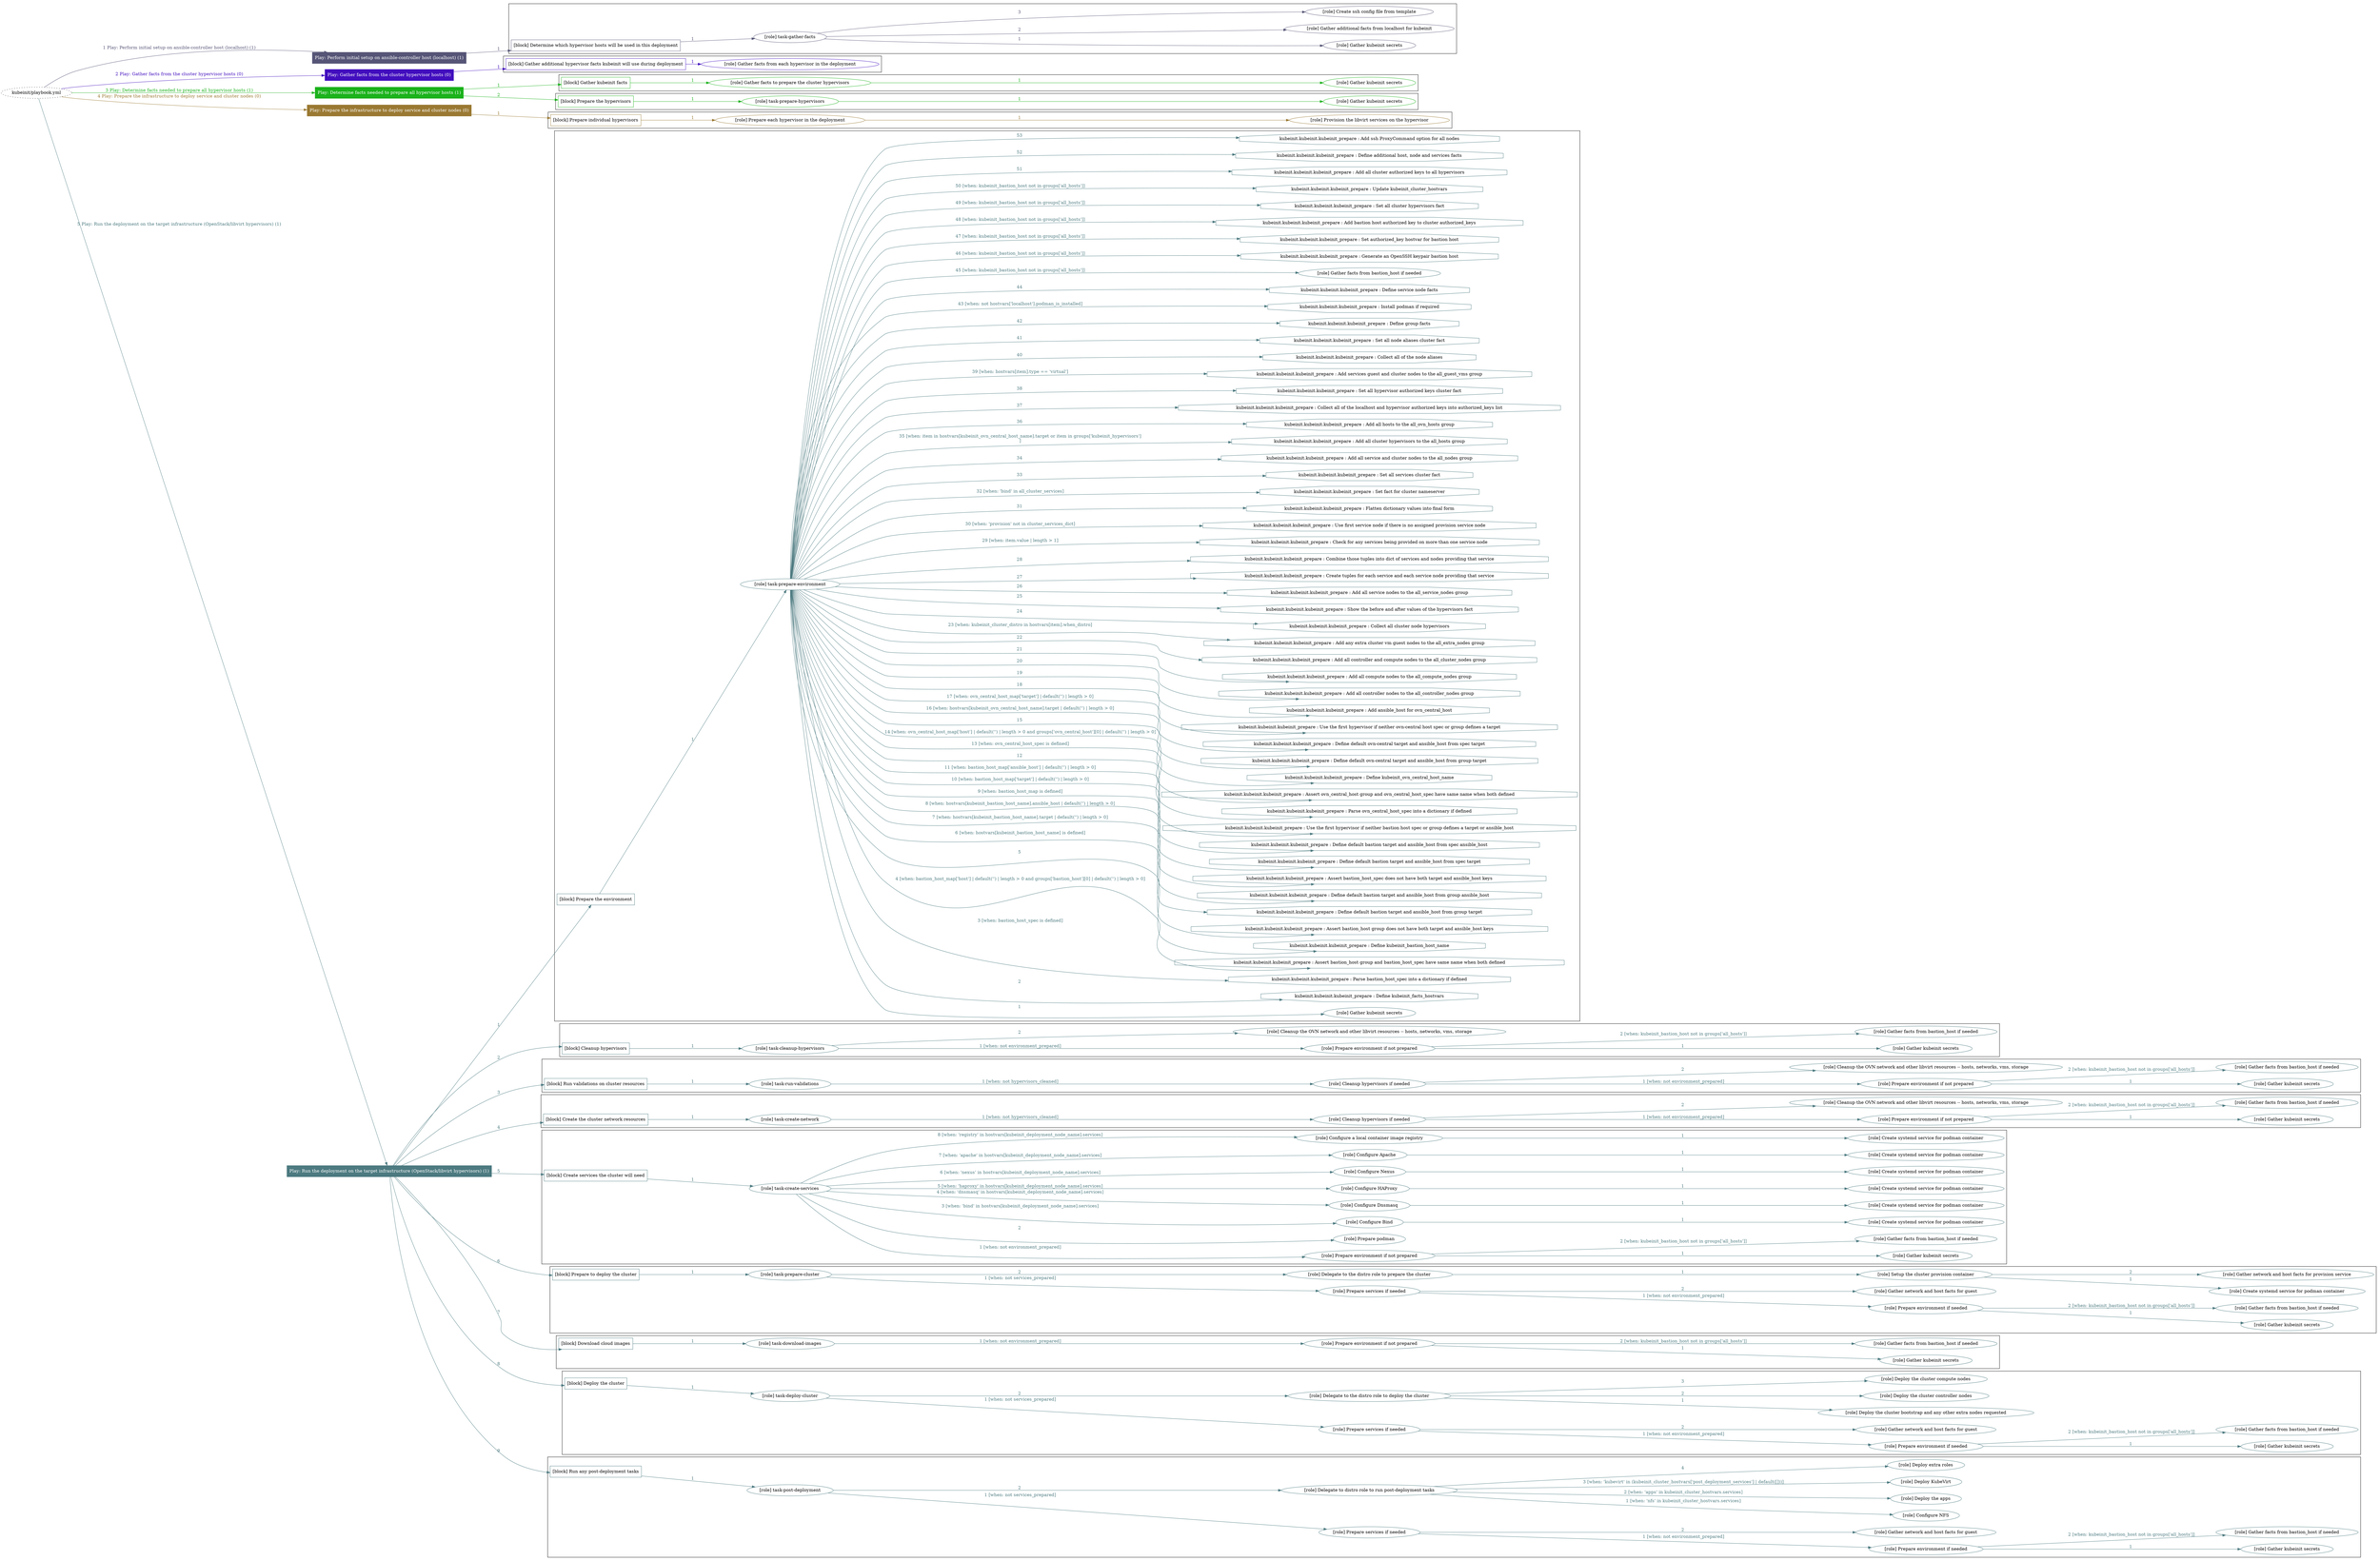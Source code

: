 digraph {
	graph [concentrate=true ordering=in rankdir=LR ratio=fill]
	edge [esep=5 sep=10]
	"kubeinit/playbook.yml" [URL="/home/runner/work/kubeinit/kubeinit/kubeinit/playbook.yml" id=playbook_7a9ab60a style=dotted]
	"kubeinit/playbook.yml" -> play_607f7bc6 [label="1 Play: Perform initial setup on ansible-controller host (localhost) (1)" color="#565577" fontcolor="#565577" id=edge_play_607f7bc6 labeltooltip="1 Play: Perform initial setup on ansible-controller host (localhost) (1)" tooltip="1 Play: Perform initial setup on ansible-controller host (localhost) (1)"]
	subgraph "Play: Perform initial setup on ansible-controller host (localhost) (1)" {
		play_607f7bc6 [label="Play: Perform initial setup on ansible-controller host (localhost) (1)" URL="/home/runner/work/kubeinit/kubeinit/kubeinit/playbook.yml" color="#565577" fontcolor="#ffffff" id=play_607f7bc6 shape=box style=filled tooltip=localhost]
		play_607f7bc6 -> block_fcac4a71 [label=1 color="#565577" fontcolor="#565577" id=edge_block_fcac4a71 labeltooltip=1 tooltip=1]
		subgraph cluster_block_fcac4a71 {
			block_fcac4a71 [label="[block] Determine which hypervisor hosts will be used in this deployment" URL="/home/runner/work/kubeinit/kubeinit/kubeinit/playbook.yml" color="#565577" id=block_fcac4a71 labeltooltip="Determine which hypervisor hosts will be used in this deployment" shape=box tooltip="Determine which hypervisor hosts will be used in this deployment"]
			block_fcac4a71 -> role_44f9c9a0 [label="1 " color="#565577" fontcolor="#565577" id=edge_role_44f9c9a0 labeltooltip="1 " tooltip="1 "]
			subgraph "task-gather-facts" {
				role_44f9c9a0 [label="[role] task-gather-facts" URL="/home/runner/work/kubeinit/kubeinit/kubeinit/playbook.yml" color="#565577" id=role_44f9c9a0 tooltip="task-gather-facts"]
				role_44f9c9a0 -> role_391ecc40 [label="1 " color="#565577" fontcolor="#565577" id=edge_role_391ecc40 labeltooltip="1 " tooltip="1 "]
				subgraph "Gather kubeinit secrets" {
					role_391ecc40 [label="[role] Gather kubeinit secrets" URL="/home/runner/.ansible/collections/ansible_collections/kubeinit/kubeinit/roles/kubeinit_prepare/tasks/build_hypervisors_group.yml" color="#565577" id=role_391ecc40 tooltip="Gather kubeinit secrets"]
				}
				role_44f9c9a0 -> role_52376565 [label="2 " color="#565577" fontcolor="#565577" id=edge_role_52376565 labeltooltip="2 " tooltip="2 "]
				subgraph "Gather additional facts from localhost for kubeinit" {
					role_52376565 [label="[role] Gather additional facts from localhost for kubeinit" URL="/home/runner/.ansible/collections/ansible_collections/kubeinit/kubeinit/roles/kubeinit_prepare/tasks/build_hypervisors_group.yml" color="#565577" id=role_52376565 tooltip="Gather additional facts from localhost for kubeinit"]
				}
				role_44f9c9a0 -> role_c0255152 [label="3 " color="#565577" fontcolor="#565577" id=edge_role_c0255152 labeltooltip="3 " tooltip="3 "]
				subgraph "Create ssh config file from template" {
					role_c0255152 [label="[role] Create ssh config file from template" URL="/home/runner/.ansible/collections/ansible_collections/kubeinit/kubeinit/roles/kubeinit_prepare/tasks/build_hypervisors_group.yml" color="#565577" id=role_c0255152 tooltip="Create ssh config file from template"]
				}
			}
		}
	}
	"kubeinit/playbook.yml" -> play_505b3b3a [label="2 Play: Gather facts from the cluster hypervisor hosts (0)" color="#420ebe" fontcolor="#420ebe" id=edge_play_505b3b3a labeltooltip="2 Play: Gather facts from the cluster hypervisor hosts (0)" tooltip="2 Play: Gather facts from the cluster hypervisor hosts (0)"]
	subgraph "Play: Gather facts from the cluster hypervisor hosts (0)" {
		play_505b3b3a [label="Play: Gather facts from the cluster hypervisor hosts (0)" URL="/home/runner/work/kubeinit/kubeinit/kubeinit/playbook.yml" color="#420ebe" fontcolor="#ffffff" id=play_505b3b3a shape=box style=filled tooltip="Play: Gather facts from the cluster hypervisor hosts (0)"]
		play_505b3b3a -> block_19af1341 [label=1 color="#420ebe" fontcolor="#420ebe" id=edge_block_19af1341 labeltooltip=1 tooltip=1]
		subgraph cluster_block_19af1341 {
			block_19af1341 [label="[block] Gather additional hypervisor facts kubeinit will use during deployment" URL="/home/runner/work/kubeinit/kubeinit/kubeinit/playbook.yml" color="#420ebe" id=block_19af1341 labeltooltip="Gather additional hypervisor facts kubeinit will use during deployment" shape=box tooltip="Gather additional hypervisor facts kubeinit will use during deployment"]
			block_19af1341 -> role_9b510ea4 [label="1 " color="#420ebe" fontcolor="#420ebe" id=edge_role_9b510ea4 labeltooltip="1 " tooltip="1 "]
			subgraph "Gather facts from each hypervisor in the deployment" {
				role_9b510ea4 [label="[role] Gather facts from each hypervisor in the deployment" URL="/home/runner/work/kubeinit/kubeinit/kubeinit/playbook.yml" color="#420ebe" id=role_9b510ea4 tooltip="Gather facts from each hypervisor in the deployment"]
			}
		}
	}
	"kubeinit/playbook.yml" -> play_21d6addb [label="3 Play: Determine facts needed to prepare all hypervisor hosts (1)" color="#1ab21b" fontcolor="#1ab21b" id=edge_play_21d6addb labeltooltip="3 Play: Determine facts needed to prepare all hypervisor hosts (1)" tooltip="3 Play: Determine facts needed to prepare all hypervisor hosts (1)"]
	subgraph "Play: Determine facts needed to prepare all hypervisor hosts (1)" {
		play_21d6addb [label="Play: Determine facts needed to prepare all hypervisor hosts (1)" URL="/home/runner/work/kubeinit/kubeinit/kubeinit/playbook.yml" color="#1ab21b" fontcolor="#ffffff" id=play_21d6addb shape=box style=filled tooltip=localhost]
		play_21d6addb -> block_acb52c6f [label=1 color="#1ab21b" fontcolor="#1ab21b" id=edge_block_acb52c6f labeltooltip=1 tooltip=1]
		subgraph cluster_block_acb52c6f {
			block_acb52c6f [label="[block] Gather kubeinit facts" URL="/home/runner/work/kubeinit/kubeinit/kubeinit/playbook.yml" color="#1ab21b" id=block_acb52c6f labeltooltip="Gather kubeinit facts" shape=box tooltip="Gather kubeinit facts"]
			block_acb52c6f -> role_04f9b8fb [label="1 " color="#1ab21b" fontcolor="#1ab21b" id=edge_role_04f9b8fb labeltooltip="1 " tooltip="1 "]
			subgraph "Gather facts to prepare the cluster hypervisors" {
				role_04f9b8fb [label="[role] Gather facts to prepare the cluster hypervisors" URL="/home/runner/work/kubeinit/kubeinit/kubeinit/playbook.yml" color="#1ab21b" id=role_04f9b8fb tooltip="Gather facts to prepare the cluster hypervisors"]
				role_04f9b8fb -> role_79ad4ea5 [label="1 " color="#1ab21b" fontcolor="#1ab21b" id=edge_role_79ad4ea5 labeltooltip="1 " tooltip="1 "]
				subgraph "Gather kubeinit secrets" {
					role_79ad4ea5 [label="[role] Gather kubeinit secrets" URL="/home/runner/.ansible/collections/ansible_collections/kubeinit/kubeinit/roles/kubeinit_prepare/tasks/gather_kubeinit_facts.yml" color="#1ab21b" id=role_79ad4ea5 tooltip="Gather kubeinit secrets"]
				}
			}
		}
		play_21d6addb -> block_a23f39ef [label=2 color="#1ab21b" fontcolor="#1ab21b" id=edge_block_a23f39ef labeltooltip=2 tooltip=2]
		subgraph cluster_block_a23f39ef {
			block_a23f39ef [label="[block] Prepare the hypervisors" URL="/home/runner/work/kubeinit/kubeinit/kubeinit/playbook.yml" color="#1ab21b" id=block_a23f39ef labeltooltip="Prepare the hypervisors" shape=box tooltip="Prepare the hypervisors"]
			block_a23f39ef -> role_5fad412a [label="1 " color="#1ab21b" fontcolor="#1ab21b" id=edge_role_5fad412a labeltooltip="1 " tooltip="1 "]
			subgraph "task-prepare-hypervisors" {
				role_5fad412a [label="[role] task-prepare-hypervisors" URL="/home/runner/work/kubeinit/kubeinit/kubeinit/playbook.yml" color="#1ab21b" id=role_5fad412a tooltip="task-prepare-hypervisors"]
				role_5fad412a -> role_1f44d92a [label="1 " color="#1ab21b" fontcolor="#1ab21b" id=edge_role_1f44d92a labeltooltip="1 " tooltip="1 "]
				subgraph "Gather kubeinit secrets" {
					role_1f44d92a [label="[role] Gather kubeinit secrets" URL="/home/runner/.ansible/collections/ansible_collections/kubeinit/kubeinit/roles/kubeinit_prepare/tasks/gather_kubeinit_facts.yml" color="#1ab21b" id=role_1f44d92a tooltip="Gather kubeinit secrets"]
				}
			}
		}
	}
	"kubeinit/playbook.yml" -> play_328137e4 [label="4 Play: Prepare the infrastructure to deploy service and cluster nodes (0)" color="#9a7932" fontcolor="#9a7932" id=edge_play_328137e4 labeltooltip="4 Play: Prepare the infrastructure to deploy service and cluster nodes (0)" tooltip="4 Play: Prepare the infrastructure to deploy service and cluster nodes (0)"]
	subgraph "Play: Prepare the infrastructure to deploy service and cluster nodes (0)" {
		play_328137e4 [label="Play: Prepare the infrastructure to deploy service and cluster nodes (0)" URL="/home/runner/work/kubeinit/kubeinit/kubeinit/playbook.yml" color="#9a7932" fontcolor="#ffffff" id=play_328137e4 shape=box style=filled tooltip="Play: Prepare the infrastructure to deploy service and cluster nodes (0)"]
		play_328137e4 -> block_75086eeb [label=1 color="#9a7932" fontcolor="#9a7932" id=edge_block_75086eeb labeltooltip=1 tooltip=1]
		subgraph cluster_block_75086eeb {
			block_75086eeb [label="[block] Prepare individual hypervisors" URL="/home/runner/work/kubeinit/kubeinit/kubeinit/playbook.yml" color="#9a7932" id=block_75086eeb labeltooltip="Prepare individual hypervisors" shape=box tooltip="Prepare individual hypervisors"]
			block_75086eeb -> role_b2125ff8 [label="1 " color="#9a7932" fontcolor="#9a7932" id=edge_role_b2125ff8 labeltooltip="1 " tooltip="1 "]
			subgraph "Prepare each hypervisor in the deployment" {
				role_b2125ff8 [label="[role] Prepare each hypervisor in the deployment" URL="/home/runner/work/kubeinit/kubeinit/kubeinit/playbook.yml" color="#9a7932" id=role_b2125ff8 tooltip="Prepare each hypervisor in the deployment"]
				role_b2125ff8 -> role_9e93ae9f [label="1 " color="#9a7932" fontcolor="#9a7932" id=edge_role_9e93ae9f labeltooltip="1 " tooltip="1 "]
				subgraph "Provision the libvirt services on the hypervisor" {
					role_9e93ae9f [label="[role] Provision the libvirt services on the hypervisor" URL="/home/runner/.ansible/collections/ansible_collections/kubeinit/kubeinit/roles/kubeinit_prepare/tasks/prepare_hypervisor.yml" color="#9a7932" id=role_9e93ae9f tooltip="Provision the libvirt services on the hypervisor"]
				}
			}
		}
	}
	"kubeinit/playbook.yml" -> play_ca85219f [label="5 Play: Run the deployment on the target infrastructure (OpenStack/libvirt hypervisors) (1)" color="#4c7a80" fontcolor="#4c7a80" id=edge_play_ca85219f labeltooltip="5 Play: Run the deployment on the target infrastructure (OpenStack/libvirt hypervisors) (1)" tooltip="5 Play: Run the deployment on the target infrastructure (OpenStack/libvirt hypervisors) (1)"]
	subgraph "Play: Run the deployment on the target infrastructure (OpenStack/libvirt hypervisors) (1)" {
		play_ca85219f [label="Play: Run the deployment on the target infrastructure (OpenStack/libvirt hypervisors) (1)" URL="/home/runner/work/kubeinit/kubeinit/kubeinit/playbook.yml" color="#4c7a80" fontcolor="#ffffff" id=play_ca85219f shape=box style=filled tooltip=localhost]
		play_ca85219f -> block_3a579ae6 [label=1 color="#4c7a80" fontcolor="#4c7a80" id=edge_block_3a579ae6 labeltooltip=1 tooltip=1]
		subgraph cluster_block_3a579ae6 {
			block_3a579ae6 [label="[block] Prepare the environment" URL="/home/runner/work/kubeinit/kubeinit/kubeinit/playbook.yml" color="#4c7a80" id=block_3a579ae6 labeltooltip="Prepare the environment" shape=box tooltip="Prepare the environment"]
			block_3a579ae6 -> role_9190e790 [label="1 " color="#4c7a80" fontcolor="#4c7a80" id=edge_role_9190e790 labeltooltip="1 " tooltip="1 "]
			subgraph "task-prepare-environment" {
				role_9190e790 [label="[role] task-prepare-environment" URL="/home/runner/work/kubeinit/kubeinit/kubeinit/playbook.yml" color="#4c7a80" id=role_9190e790 tooltip="task-prepare-environment"]
				role_9190e790 -> role_420edf02 [label="1 " color="#4c7a80" fontcolor="#4c7a80" id=edge_role_420edf02 labeltooltip="1 " tooltip="1 "]
				subgraph "Gather kubeinit secrets" {
					role_420edf02 [label="[role] Gather kubeinit secrets" URL="/home/runner/.ansible/collections/ansible_collections/kubeinit/kubeinit/roles/kubeinit_prepare/tasks/gather_kubeinit_facts.yml" color="#4c7a80" id=role_420edf02 tooltip="Gather kubeinit secrets"]
				}
				task_6f5c1916 [label="kubeinit.kubeinit.kubeinit_prepare : Define kubeinit_facts_hostvars" URL="/home/runner/.ansible/collections/ansible_collections/kubeinit/kubeinit/roles/kubeinit_prepare/tasks/main.yml" color="#4c7a80" id=task_6f5c1916 shape=octagon tooltip="kubeinit.kubeinit.kubeinit_prepare : Define kubeinit_facts_hostvars"]
				role_9190e790 -> task_6f5c1916 [label="2 " color="#4c7a80" fontcolor="#4c7a80" id=edge_task_6f5c1916 labeltooltip="2 " tooltip="2 "]
				task_03bf258c [label="kubeinit.kubeinit.kubeinit_prepare : Parse bastion_host_spec into a dictionary if defined" URL="/home/runner/.ansible/collections/ansible_collections/kubeinit/kubeinit/roles/kubeinit_prepare/tasks/main.yml" color="#4c7a80" id=task_03bf258c shape=octagon tooltip="kubeinit.kubeinit.kubeinit_prepare : Parse bastion_host_spec into a dictionary if defined"]
				role_9190e790 -> task_03bf258c [label="3 [when: bastion_host_spec is defined]" color="#4c7a80" fontcolor="#4c7a80" id=edge_task_03bf258c labeltooltip="3 [when: bastion_host_spec is defined]" tooltip="3 [when: bastion_host_spec is defined]"]
				task_d82ecbd0 [label="kubeinit.kubeinit.kubeinit_prepare : Assert bastion_host group and bastion_host_spec have same name when both defined" URL="/home/runner/.ansible/collections/ansible_collections/kubeinit/kubeinit/roles/kubeinit_prepare/tasks/main.yml" color="#4c7a80" id=task_d82ecbd0 shape=octagon tooltip="kubeinit.kubeinit.kubeinit_prepare : Assert bastion_host group and bastion_host_spec have same name when both defined"]
				role_9190e790 -> task_d82ecbd0 [label="4 [when: bastion_host_map['host'] | default('') | length > 0 and groups['bastion_host'][0] | default('') | length > 0]" color="#4c7a80" fontcolor="#4c7a80" id=edge_task_d82ecbd0 labeltooltip="4 [when: bastion_host_map['host'] | default('') | length > 0 and groups['bastion_host'][0] | default('') | length > 0]" tooltip="4 [when: bastion_host_map['host'] | default('') | length > 0 and groups['bastion_host'][0] | default('') | length > 0]"]
				task_45f3face [label="kubeinit.kubeinit.kubeinit_prepare : Define kubeinit_bastion_host_name" URL="/home/runner/.ansible/collections/ansible_collections/kubeinit/kubeinit/roles/kubeinit_prepare/tasks/main.yml" color="#4c7a80" id=task_45f3face shape=octagon tooltip="kubeinit.kubeinit.kubeinit_prepare : Define kubeinit_bastion_host_name"]
				role_9190e790 -> task_45f3face [label="5 " color="#4c7a80" fontcolor="#4c7a80" id=edge_task_45f3face labeltooltip="5 " tooltip="5 "]
				task_133d9feb [label="kubeinit.kubeinit.kubeinit_prepare : Assert bastion_host group does not have both target and ansible_host keys" URL="/home/runner/.ansible/collections/ansible_collections/kubeinit/kubeinit/roles/kubeinit_prepare/tasks/main.yml" color="#4c7a80" id=task_133d9feb shape=octagon tooltip="kubeinit.kubeinit.kubeinit_prepare : Assert bastion_host group does not have both target and ansible_host keys"]
				role_9190e790 -> task_133d9feb [label="6 [when: hostvars[kubeinit_bastion_host_name] is defined]" color="#4c7a80" fontcolor="#4c7a80" id=edge_task_133d9feb labeltooltip="6 [when: hostvars[kubeinit_bastion_host_name] is defined]" tooltip="6 [when: hostvars[kubeinit_bastion_host_name] is defined]"]
				task_74416b09 [label="kubeinit.kubeinit.kubeinit_prepare : Define default bastion target and ansible_host from group target" URL="/home/runner/.ansible/collections/ansible_collections/kubeinit/kubeinit/roles/kubeinit_prepare/tasks/main.yml" color="#4c7a80" id=task_74416b09 shape=octagon tooltip="kubeinit.kubeinit.kubeinit_prepare : Define default bastion target and ansible_host from group target"]
				role_9190e790 -> task_74416b09 [label="7 [when: hostvars[kubeinit_bastion_host_name].target | default('') | length > 0]" color="#4c7a80" fontcolor="#4c7a80" id=edge_task_74416b09 labeltooltip="7 [when: hostvars[kubeinit_bastion_host_name].target | default('') | length > 0]" tooltip="7 [when: hostvars[kubeinit_bastion_host_name].target | default('') | length > 0]"]
				task_c326f997 [label="kubeinit.kubeinit.kubeinit_prepare : Define default bastion target and ansible_host from group ansible_host" URL="/home/runner/.ansible/collections/ansible_collections/kubeinit/kubeinit/roles/kubeinit_prepare/tasks/main.yml" color="#4c7a80" id=task_c326f997 shape=octagon tooltip="kubeinit.kubeinit.kubeinit_prepare : Define default bastion target and ansible_host from group ansible_host"]
				role_9190e790 -> task_c326f997 [label="8 [when: hostvars[kubeinit_bastion_host_name].ansible_host | default('') | length > 0]" color="#4c7a80" fontcolor="#4c7a80" id=edge_task_c326f997 labeltooltip="8 [when: hostvars[kubeinit_bastion_host_name].ansible_host | default('') | length > 0]" tooltip="8 [when: hostvars[kubeinit_bastion_host_name].ansible_host | default('') | length > 0]"]
				task_0863f59e [label="kubeinit.kubeinit.kubeinit_prepare : Assert bastion_host_spec does not have both target and ansible_host keys" URL="/home/runner/.ansible/collections/ansible_collections/kubeinit/kubeinit/roles/kubeinit_prepare/tasks/main.yml" color="#4c7a80" id=task_0863f59e shape=octagon tooltip="kubeinit.kubeinit.kubeinit_prepare : Assert bastion_host_spec does not have both target and ansible_host keys"]
				role_9190e790 -> task_0863f59e [label="9 [when: bastion_host_map is defined]" color="#4c7a80" fontcolor="#4c7a80" id=edge_task_0863f59e labeltooltip="9 [when: bastion_host_map is defined]" tooltip="9 [when: bastion_host_map is defined]"]
				task_a1ec771e [label="kubeinit.kubeinit.kubeinit_prepare : Define default bastion target and ansible_host from spec target" URL="/home/runner/.ansible/collections/ansible_collections/kubeinit/kubeinit/roles/kubeinit_prepare/tasks/main.yml" color="#4c7a80" id=task_a1ec771e shape=octagon tooltip="kubeinit.kubeinit.kubeinit_prepare : Define default bastion target and ansible_host from spec target"]
				role_9190e790 -> task_a1ec771e [label="10 [when: bastion_host_map['target'] | default('') | length > 0]" color="#4c7a80" fontcolor="#4c7a80" id=edge_task_a1ec771e labeltooltip="10 [when: bastion_host_map['target'] | default('') | length > 0]" tooltip="10 [when: bastion_host_map['target'] | default('') | length > 0]"]
				task_d2ef229c [label="kubeinit.kubeinit.kubeinit_prepare : Define default bastion target and ansible_host from spec ansible_host" URL="/home/runner/.ansible/collections/ansible_collections/kubeinit/kubeinit/roles/kubeinit_prepare/tasks/main.yml" color="#4c7a80" id=task_d2ef229c shape=octagon tooltip="kubeinit.kubeinit.kubeinit_prepare : Define default bastion target and ansible_host from spec ansible_host"]
				role_9190e790 -> task_d2ef229c [label="11 [when: bastion_host_map['ansible_host'] | default('') | length > 0]" color="#4c7a80" fontcolor="#4c7a80" id=edge_task_d2ef229c labeltooltip="11 [when: bastion_host_map['ansible_host'] | default('') | length > 0]" tooltip="11 [when: bastion_host_map['ansible_host'] | default('') | length > 0]"]
				task_ddb7d985 [label="kubeinit.kubeinit.kubeinit_prepare : Use the first hypervisor if neither bastion host spec or group defines a target or ansible_host" URL="/home/runner/.ansible/collections/ansible_collections/kubeinit/kubeinit/roles/kubeinit_prepare/tasks/main.yml" color="#4c7a80" id=task_ddb7d985 shape=octagon tooltip="kubeinit.kubeinit.kubeinit_prepare : Use the first hypervisor if neither bastion host spec or group defines a target or ansible_host"]
				role_9190e790 -> task_ddb7d985 [label="12 " color="#4c7a80" fontcolor="#4c7a80" id=edge_task_ddb7d985 labeltooltip="12 " tooltip="12 "]
				task_45583fe9 [label="kubeinit.kubeinit.kubeinit_prepare : Parse ovn_central_host_spec into a dictionary if defined" URL="/home/runner/.ansible/collections/ansible_collections/kubeinit/kubeinit/roles/kubeinit_prepare/tasks/main.yml" color="#4c7a80" id=task_45583fe9 shape=octagon tooltip="kubeinit.kubeinit.kubeinit_prepare : Parse ovn_central_host_spec into a dictionary if defined"]
				role_9190e790 -> task_45583fe9 [label="13 [when: ovn_central_host_spec is defined]" color="#4c7a80" fontcolor="#4c7a80" id=edge_task_45583fe9 labeltooltip="13 [when: ovn_central_host_spec is defined]" tooltip="13 [when: ovn_central_host_spec is defined]"]
				task_5e3de166 [label="kubeinit.kubeinit.kubeinit_prepare : Assert ovn_central_host group and ovn_central_host_spec have same name when both defined" URL="/home/runner/.ansible/collections/ansible_collections/kubeinit/kubeinit/roles/kubeinit_prepare/tasks/main.yml" color="#4c7a80" id=task_5e3de166 shape=octagon tooltip="kubeinit.kubeinit.kubeinit_prepare : Assert ovn_central_host group and ovn_central_host_spec have same name when both defined"]
				role_9190e790 -> task_5e3de166 [label="14 [when: ovn_central_host_map['host'] | default('') | length > 0 and groups['ovn_central_host'][0] | default('') | length > 0]" color="#4c7a80" fontcolor="#4c7a80" id=edge_task_5e3de166 labeltooltip="14 [when: ovn_central_host_map['host'] | default('') | length > 0 and groups['ovn_central_host'][0] | default('') | length > 0]" tooltip="14 [when: ovn_central_host_map['host'] | default('') | length > 0 and groups['ovn_central_host'][0] | default('') | length > 0]"]
				task_791632a4 [label="kubeinit.kubeinit.kubeinit_prepare : Define kubeinit_ovn_central_host_name" URL="/home/runner/.ansible/collections/ansible_collections/kubeinit/kubeinit/roles/kubeinit_prepare/tasks/main.yml" color="#4c7a80" id=task_791632a4 shape=octagon tooltip="kubeinit.kubeinit.kubeinit_prepare : Define kubeinit_ovn_central_host_name"]
				role_9190e790 -> task_791632a4 [label="15 " color="#4c7a80" fontcolor="#4c7a80" id=edge_task_791632a4 labeltooltip="15 " tooltip="15 "]
				task_a8be4f5b [label="kubeinit.kubeinit.kubeinit_prepare : Define default ovn-central target and ansible_host from group target" URL="/home/runner/.ansible/collections/ansible_collections/kubeinit/kubeinit/roles/kubeinit_prepare/tasks/main.yml" color="#4c7a80" id=task_a8be4f5b shape=octagon tooltip="kubeinit.kubeinit.kubeinit_prepare : Define default ovn-central target and ansible_host from group target"]
				role_9190e790 -> task_a8be4f5b [label="16 [when: hostvars[kubeinit_ovn_central_host_name].target | default('') | length > 0]" color="#4c7a80" fontcolor="#4c7a80" id=edge_task_a8be4f5b labeltooltip="16 [when: hostvars[kubeinit_ovn_central_host_name].target | default('') | length > 0]" tooltip="16 [when: hostvars[kubeinit_ovn_central_host_name].target | default('') | length > 0]"]
				task_590caca2 [label="kubeinit.kubeinit.kubeinit_prepare : Define default ovn-central target and ansible_host from spec target" URL="/home/runner/.ansible/collections/ansible_collections/kubeinit/kubeinit/roles/kubeinit_prepare/tasks/main.yml" color="#4c7a80" id=task_590caca2 shape=octagon tooltip="kubeinit.kubeinit.kubeinit_prepare : Define default ovn-central target and ansible_host from spec target"]
				role_9190e790 -> task_590caca2 [label="17 [when: ovn_central_host_map['target'] | default('') | length > 0]" color="#4c7a80" fontcolor="#4c7a80" id=edge_task_590caca2 labeltooltip="17 [when: ovn_central_host_map['target'] | default('') | length > 0]" tooltip="17 [when: ovn_central_host_map['target'] | default('') | length > 0]"]
				task_66e59647 [label="kubeinit.kubeinit.kubeinit_prepare : Use the first hypervisor if neither ovn-central host spec or group defines a target" URL="/home/runner/.ansible/collections/ansible_collections/kubeinit/kubeinit/roles/kubeinit_prepare/tasks/main.yml" color="#4c7a80" id=task_66e59647 shape=octagon tooltip="kubeinit.kubeinit.kubeinit_prepare : Use the first hypervisor if neither ovn-central host spec or group defines a target"]
				role_9190e790 -> task_66e59647 [label="18 " color="#4c7a80" fontcolor="#4c7a80" id=edge_task_66e59647 labeltooltip="18 " tooltip="18 "]
				task_3a1c1b92 [label="kubeinit.kubeinit.kubeinit_prepare : Add ansible_host for ovn_central_host" URL="/home/runner/.ansible/collections/ansible_collections/kubeinit/kubeinit/roles/kubeinit_prepare/tasks/main.yml" color="#4c7a80" id=task_3a1c1b92 shape=octagon tooltip="kubeinit.kubeinit.kubeinit_prepare : Add ansible_host for ovn_central_host"]
				role_9190e790 -> task_3a1c1b92 [label="19 " color="#4c7a80" fontcolor="#4c7a80" id=edge_task_3a1c1b92 labeltooltip="19 " tooltip="19 "]
				task_1d4bfbbc [label="kubeinit.kubeinit.kubeinit_prepare : Add all controller nodes to the all_controller_nodes group" URL="/home/runner/.ansible/collections/ansible_collections/kubeinit/kubeinit/roles/kubeinit_prepare/tasks/prepare_groups.yml" color="#4c7a80" id=task_1d4bfbbc shape=octagon tooltip="kubeinit.kubeinit.kubeinit_prepare : Add all controller nodes to the all_controller_nodes group"]
				role_9190e790 -> task_1d4bfbbc [label="20 " color="#4c7a80" fontcolor="#4c7a80" id=edge_task_1d4bfbbc labeltooltip="20 " tooltip="20 "]
				task_5b258af3 [label="kubeinit.kubeinit.kubeinit_prepare : Add all compute nodes to the all_compute_nodes group" URL="/home/runner/.ansible/collections/ansible_collections/kubeinit/kubeinit/roles/kubeinit_prepare/tasks/prepare_groups.yml" color="#4c7a80" id=task_5b258af3 shape=octagon tooltip="kubeinit.kubeinit.kubeinit_prepare : Add all compute nodes to the all_compute_nodes group"]
				role_9190e790 -> task_5b258af3 [label="21 " color="#4c7a80" fontcolor="#4c7a80" id=edge_task_5b258af3 labeltooltip="21 " tooltip="21 "]
				task_793e0eb6 [label="kubeinit.kubeinit.kubeinit_prepare : Add all controller and compute nodes to the all_cluster_nodes group" URL="/home/runner/.ansible/collections/ansible_collections/kubeinit/kubeinit/roles/kubeinit_prepare/tasks/prepare_groups.yml" color="#4c7a80" id=task_793e0eb6 shape=octagon tooltip="kubeinit.kubeinit.kubeinit_prepare : Add all controller and compute nodes to the all_cluster_nodes group"]
				role_9190e790 -> task_793e0eb6 [label="22 " color="#4c7a80" fontcolor="#4c7a80" id=edge_task_793e0eb6 labeltooltip="22 " tooltip="22 "]
				task_d6b859e6 [label="kubeinit.kubeinit.kubeinit_prepare : Add any extra cluster vm guest nodes to the all_extra_nodes group" URL="/home/runner/.ansible/collections/ansible_collections/kubeinit/kubeinit/roles/kubeinit_prepare/tasks/prepare_groups.yml" color="#4c7a80" id=task_d6b859e6 shape=octagon tooltip="kubeinit.kubeinit.kubeinit_prepare : Add any extra cluster vm guest nodes to the all_extra_nodes group"]
				role_9190e790 -> task_d6b859e6 [label="23 [when: kubeinit_cluster_distro in hostvars[item].when_distro]" color="#4c7a80" fontcolor="#4c7a80" id=edge_task_d6b859e6 labeltooltip="23 [when: kubeinit_cluster_distro in hostvars[item].when_distro]" tooltip="23 [when: kubeinit_cluster_distro in hostvars[item].when_distro]"]
				task_1257724c [label="kubeinit.kubeinit.kubeinit_prepare : Collect all cluster node hypervisors" URL="/home/runner/.ansible/collections/ansible_collections/kubeinit/kubeinit/roles/kubeinit_prepare/tasks/prepare_groups.yml" color="#4c7a80" id=task_1257724c shape=octagon tooltip="kubeinit.kubeinit.kubeinit_prepare : Collect all cluster node hypervisors"]
				role_9190e790 -> task_1257724c [label="24 " color="#4c7a80" fontcolor="#4c7a80" id=edge_task_1257724c labeltooltip="24 " tooltip="24 "]
				task_15fc08c5 [label="kubeinit.kubeinit.kubeinit_prepare : Show the before and after values of the hypervisors fact" URL="/home/runner/.ansible/collections/ansible_collections/kubeinit/kubeinit/roles/kubeinit_prepare/tasks/prepare_groups.yml" color="#4c7a80" id=task_15fc08c5 shape=octagon tooltip="kubeinit.kubeinit.kubeinit_prepare : Show the before and after values of the hypervisors fact"]
				role_9190e790 -> task_15fc08c5 [label="25 " color="#4c7a80" fontcolor="#4c7a80" id=edge_task_15fc08c5 labeltooltip="25 " tooltip="25 "]
				task_77c71e29 [label="kubeinit.kubeinit.kubeinit_prepare : Add all service nodes to the all_service_nodes group" URL="/home/runner/.ansible/collections/ansible_collections/kubeinit/kubeinit/roles/kubeinit_prepare/tasks/prepare_groups.yml" color="#4c7a80" id=task_77c71e29 shape=octagon tooltip="kubeinit.kubeinit.kubeinit_prepare : Add all service nodes to the all_service_nodes group"]
				role_9190e790 -> task_77c71e29 [label="26 " color="#4c7a80" fontcolor="#4c7a80" id=edge_task_77c71e29 labeltooltip="26 " tooltip="26 "]
				task_1f462fbd [label="kubeinit.kubeinit.kubeinit_prepare : Create tuples for each service and each service node providing that service" URL="/home/runner/.ansible/collections/ansible_collections/kubeinit/kubeinit/roles/kubeinit_prepare/tasks/prepare_groups.yml" color="#4c7a80" id=task_1f462fbd shape=octagon tooltip="kubeinit.kubeinit.kubeinit_prepare : Create tuples for each service and each service node providing that service"]
				role_9190e790 -> task_1f462fbd [label="27 " color="#4c7a80" fontcolor="#4c7a80" id=edge_task_1f462fbd labeltooltip="27 " tooltip="27 "]
				task_2a3a721f [label="kubeinit.kubeinit.kubeinit_prepare : Combine those tuples into dict of services and nodes providing that service" URL="/home/runner/.ansible/collections/ansible_collections/kubeinit/kubeinit/roles/kubeinit_prepare/tasks/prepare_groups.yml" color="#4c7a80" id=task_2a3a721f shape=octagon tooltip="kubeinit.kubeinit.kubeinit_prepare : Combine those tuples into dict of services and nodes providing that service"]
				role_9190e790 -> task_2a3a721f [label="28 " color="#4c7a80" fontcolor="#4c7a80" id=edge_task_2a3a721f labeltooltip="28 " tooltip="28 "]
				task_b99acac5 [label="kubeinit.kubeinit.kubeinit_prepare : Check for any services being provided on more than one service node" URL="/home/runner/.ansible/collections/ansible_collections/kubeinit/kubeinit/roles/kubeinit_prepare/tasks/prepare_groups.yml" color="#4c7a80" id=task_b99acac5 shape=octagon tooltip="kubeinit.kubeinit.kubeinit_prepare : Check for any services being provided on more than one service node"]
				role_9190e790 -> task_b99acac5 [label="29 [when: item.value | length > 1]" color="#4c7a80" fontcolor="#4c7a80" id=edge_task_b99acac5 labeltooltip="29 [when: item.value | length > 1]" tooltip="29 [when: item.value | length > 1]"]
				task_ad8862e5 [label="kubeinit.kubeinit.kubeinit_prepare : Use first service node if there is no assigned provision service node" URL="/home/runner/.ansible/collections/ansible_collections/kubeinit/kubeinit/roles/kubeinit_prepare/tasks/prepare_groups.yml" color="#4c7a80" id=task_ad8862e5 shape=octagon tooltip="kubeinit.kubeinit.kubeinit_prepare : Use first service node if there is no assigned provision service node"]
				role_9190e790 -> task_ad8862e5 [label="30 [when: 'provision' not in cluster_services_dict]" color="#4c7a80" fontcolor="#4c7a80" id=edge_task_ad8862e5 labeltooltip="30 [when: 'provision' not in cluster_services_dict]" tooltip="30 [when: 'provision' not in cluster_services_dict]"]
				task_06493b4b [label="kubeinit.kubeinit.kubeinit_prepare : Flatten dictionary values into final form" URL="/home/runner/.ansible/collections/ansible_collections/kubeinit/kubeinit/roles/kubeinit_prepare/tasks/prepare_groups.yml" color="#4c7a80" id=task_06493b4b shape=octagon tooltip="kubeinit.kubeinit.kubeinit_prepare : Flatten dictionary values into final form"]
				role_9190e790 -> task_06493b4b [label="31 " color="#4c7a80" fontcolor="#4c7a80" id=edge_task_06493b4b labeltooltip="31 " tooltip="31 "]
				task_12d891bd [label="kubeinit.kubeinit.kubeinit_prepare : Set fact for cluster nameserver" URL="/home/runner/.ansible/collections/ansible_collections/kubeinit/kubeinit/roles/kubeinit_prepare/tasks/prepare_groups.yml" color="#4c7a80" id=task_12d891bd shape=octagon tooltip="kubeinit.kubeinit.kubeinit_prepare : Set fact for cluster nameserver"]
				role_9190e790 -> task_12d891bd [label="32 [when: 'bind' in all_cluster_services]" color="#4c7a80" fontcolor="#4c7a80" id=edge_task_12d891bd labeltooltip="32 [when: 'bind' in all_cluster_services]" tooltip="32 [when: 'bind' in all_cluster_services]"]
				task_9da520d0 [label="kubeinit.kubeinit.kubeinit_prepare : Set all services cluster fact" URL="/home/runner/.ansible/collections/ansible_collections/kubeinit/kubeinit/roles/kubeinit_prepare/tasks/prepare_groups.yml" color="#4c7a80" id=task_9da520d0 shape=octagon tooltip="kubeinit.kubeinit.kubeinit_prepare : Set all services cluster fact"]
				role_9190e790 -> task_9da520d0 [label="33 " color="#4c7a80" fontcolor="#4c7a80" id=edge_task_9da520d0 labeltooltip="33 " tooltip="33 "]
				task_ab2ebfbf [label="kubeinit.kubeinit.kubeinit_prepare : Add all service and cluster nodes to the all_nodes group" URL="/home/runner/.ansible/collections/ansible_collections/kubeinit/kubeinit/roles/kubeinit_prepare/tasks/prepare_groups.yml" color="#4c7a80" id=task_ab2ebfbf shape=octagon tooltip="kubeinit.kubeinit.kubeinit_prepare : Add all service and cluster nodes to the all_nodes group"]
				role_9190e790 -> task_ab2ebfbf [label="34 " color="#4c7a80" fontcolor="#4c7a80" id=edge_task_ab2ebfbf labeltooltip="34 " tooltip="34 "]
				task_860e72cd [label="kubeinit.kubeinit.kubeinit_prepare : Add all cluster hypervisors to the all_hosts group" URL="/home/runner/.ansible/collections/ansible_collections/kubeinit/kubeinit/roles/kubeinit_prepare/tasks/prepare_groups.yml" color="#4c7a80" id=task_860e72cd shape=octagon tooltip="kubeinit.kubeinit.kubeinit_prepare : Add all cluster hypervisors to the all_hosts group"]
				role_9190e790 -> task_860e72cd [label="35 [when: item in hostvars[kubeinit_ovn_central_host_name].target or item in groups['kubeinit_hypervisors']
]" color="#4c7a80" fontcolor="#4c7a80" id=edge_task_860e72cd labeltooltip="35 [when: item in hostvars[kubeinit_ovn_central_host_name].target or item in groups['kubeinit_hypervisors']
]" tooltip="35 [when: item in hostvars[kubeinit_ovn_central_host_name].target or item in groups['kubeinit_hypervisors']
]"]
				task_b52989eb [label="kubeinit.kubeinit.kubeinit_prepare : Add all hosts to the all_ovn_hosts group" URL="/home/runner/.ansible/collections/ansible_collections/kubeinit/kubeinit/roles/kubeinit_prepare/tasks/prepare_groups.yml" color="#4c7a80" id=task_b52989eb shape=octagon tooltip="kubeinit.kubeinit.kubeinit_prepare : Add all hosts to the all_ovn_hosts group"]
				role_9190e790 -> task_b52989eb [label="36 " color="#4c7a80" fontcolor="#4c7a80" id=edge_task_b52989eb labeltooltip="36 " tooltip="36 "]
				task_4b681aa0 [label="kubeinit.kubeinit.kubeinit_prepare : Collect all of the localhost and hypervisor authorized keys into authorized_keys list" URL="/home/runner/.ansible/collections/ansible_collections/kubeinit/kubeinit/roles/kubeinit_prepare/tasks/prepare_groups.yml" color="#4c7a80" id=task_4b681aa0 shape=octagon tooltip="kubeinit.kubeinit.kubeinit_prepare : Collect all of the localhost and hypervisor authorized keys into authorized_keys list"]
				role_9190e790 -> task_4b681aa0 [label="37 " color="#4c7a80" fontcolor="#4c7a80" id=edge_task_4b681aa0 labeltooltip="37 " tooltip="37 "]
				task_6328d380 [label="kubeinit.kubeinit.kubeinit_prepare : Set all hypervisor authorized keys cluster fact" URL="/home/runner/.ansible/collections/ansible_collections/kubeinit/kubeinit/roles/kubeinit_prepare/tasks/prepare_groups.yml" color="#4c7a80" id=task_6328d380 shape=octagon tooltip="kubeinit.kubeinit.kubeinit_prepare : Set all hypervisor authorized keys cluster fact"]
				role_9190e790 -> task_6328d380 [label="38 " color="#4c7a80" fontcolor="#4c7a80" id=edge_task_6328d380 labeltooltip="38 " tooltip="38 "]
				task_47a2863c [label="kubeinit.kubeinit.kubeinit_prepare : Add services guest and cluster nodes to the all_guest_vms group" URL="/home/runner/.ansible/collections/ansible_collections/kubeinit/kubeinit/roles/kubeinit_prepare/tasks/prepare_groups.yml" color="#4c7a80" id=task_47a2863c shape=octagon tooltip="kubeinit.kubeinit.kubeinit_prepare : Add services guest and cluster nodes to the all_guest_vms group"]
				role_9190e790 -> task_47a2863c [label="39 [when: hostvars[item].type == 'virtual']" color="#4c7a80" fontcolor="#4c7a80" id=edge_task_47a2863c labeltooltip="39 [when: hostvars[item].type == 'virtual']" tooltip="39 [when: hostvars[item].type == 'virtual']"]
				task_64958378 [label="kubeinit.kubeinit.kubeinit_prepare : Collect all of the node aliases" URL="/home/runner/.ansible/collections/ansible_collections/kubeinit/kubeinit/roles/kubeinit_prepare/tasks/prepare_groups.yml" color="#4c7a80" id=task_64958378 shape=octagon tooltip="kubeinit.kubeinit.kubeinit_prepare : Collect all of the node aliases"]
				role_9190e790 -> task_64958378 [label="40 " color="#4c7a80" fontcolor="#4c7a80" id=edge_task_64958378 labeltooltip="40 " tooltip="40 "]
				task_41834bd4 [label="kubeinit.kubeinit.kubeinit_prepare : Set all node aliases cluster fact" URL="/home/runner/.ansible/collections/ansible_collections/kubeinit/kubeinit/roles/kubeinit_prepare/tasks/prepare_groups.yml" color="#4c7a80" id=task_41834bd4 shape=octagon tooltip="kubeinit.kubeinit.kubeinit_prepare : Set all node aliases cluster fact"]
				role_9190e790 -> task_41834bd4 [label="41 " color="#4c7a80" fontcolor="#4c7a80" id=edge_task_41834bd4 labeltooltip="41 " tooltip="41 "]
				task_3ba20941 [label="kubeinit.kubeinit.kubeinit_prepare : Define group facts" URL="/home/runner/.ansible/collections/ansible_collections/kubeinit/kubeinit/roles/kubeinit_prepare/tasks/main.yml" color="#4c7a80" id=task_3ba20941 shape=octagon tooltip="kubeinit.kubeinit.kubeinit_prepare : Define group facts"]
				role_9190e790 -> task_3ba20941 [label="42 " color="#4c7a80" fontcolor="#4c7a80" id=edge_task_3ba20941 labeltooltip="42 " tooltip="42 "]
				task_4d90281b [label="kubeinit.kubeinit.kubeinit_prepare : Install podman if required" URL="/home/runner/.ansible/collections/ansible_collections/kubeinit/kubeinit/roles/kubeinit_prepare/tasks/main.yml" color="#4c7a80" id=task_4d90281b shape=octagon tooltip="kubeinit.kubeinit.kubeinit_prepare : Install podman if required"]
				role_9190e790 -> task_4d90281b [label="43 [when: not hostvars['localhost'].podman_is_installed]" color="#4c7a80" fontcolor="#4c7a80" id=edge_task_4d90281b labeltooltip="43 [when: not hostvars['localhost'].podman_is_installed]" tooltip="43 [when: not hostvars['localhost'].podman_is_installed]"]
				task_da1eaa50 [label="kubeinit.kubeinit.kubeinit_prepare : Define service node facts" URL="/home/runner/.ansible/collections/ansible_collections/kubeinit/kubeinit/roles/kubeinit_prepare/tasks/main.yml" color="#4c7a80" id=task_da1eaa50 shape=octagon tooltip="kubeinit.kubeinit.kubeinit_prepare : Define service node facts"]
				role_9190e790 -> task_da1eaa50 [label="44 " color="#4c7a80" fontcolor="#4c7a80" id=edge_task_da1eaa50 labeltooltip="44 " tooltip="44 "]
				role_9190e790 -> role_1aae429a [label="45 [when: kubeinit_bastion_host not in groups['all_hosts']]" color="#4c7a80" fontcolor="#4c7a80" id=edge_role_1aae429a labeltooltip="45 [when: kubeinit_bastion_host not in groups['all_hosts']]" tooltip="45 [when: kubeinit_bastion_host not in groups['all_hosts']]"]
				subgraph "Gather facts from bastion_host if needed" {
					role_1aae429a [label="[role] Gather facts from bastion_host if needed" URL="/home/runner/.ansible/collections/ansible_collections/kubeinit/kubeinit/roles/kubeinit_prepare/tasks/main.yml" color="#4c7a80" id=role_1aae429a tooltip="Gather facts from bastion_host if needed"]
				}
				task_371f3d52 [label="kubeinit.kubeinit.kubeinit_prepare : Generate an OpenSSH keypair bastion host" URL="/home/runner/.ansible/collections/ansible_collections/kubeinit/kubeinit/roles/kubeinit_prepare/tasks/main.yml" color="#4c7a80" id=task_371f3d52 shape=octagon tooltip="kubeinit.kubeinit.kubeinit_prepare : Generate an OpenSSH keypair bastion host"]
				role_9190e790 -> task_371f3d52 [label="46 [when: kubeinit_bastion_host not in groups['all_hosts']]" color="#4c7a80" fontcolor="#4c7a80" id=edge_task_371f3d52 labeltooltip="46 [when: kubeinit_bastion_host not in groups['all_hosts']]" tooltip="46 [when: kubeinit_bastion_host not in groups['all_hosts']]"]
				task_740572ac [label="kubeinit.kubeinit.kubeinit_prepare : Set authorized_key hostvar for bastion host" URL="/home/runner/.ansible/collections/ansible_collections/kubeinit/kubeinit/roles/kubeinit_prepare/tasks/main.yml" color="#4c7a80" id=task_740572ac shape=octagon tooltip="kubeinit.kubeinit.kubeinit_prepare : Set authorized_key hostvar for bastion host"]
				role_9190e790 -> task_740572ac [label="47 [when: kubeinit_bastion_host not in groups['all_hosts']]" color="#4c7a80" fontcolor="#4c7a80" id=edge_task_740572ac labeltooltip="47 [when: kubeinit_bastion_host not in groups['all_hosts']]" tooltip="47 [when: kubeinit_bastion_host not in groups['all_hosts']]"]
				task_c5d90d20 [label="kubeinit.kubeinit.kubeinit_prepare : Add bastion host authorized key to cluster authorized_keys" URL="/home/runner/.ansible/collections/ansible_collections/kubeinit/kubeinit/roles/kubeinit_prepare/tasks/main.yml" color="#4c7a80" id=task_c5d90d20 shape=octagon tooltip="kubeinit.kubeinit.kubeinit_prepare : Add bastion host authorized key to cluster authorized_keys"]
				role_9190e790 -> task_c5d90d20 [label="48 [when: kubeinit_bastion_host not in groups['all_hosts']]" color="#4c7a80" fontcolor="#4c7a80" id=edge_task_c5d90d20 labeltooltip="48 [when: kubeinit_bastion_host not in groups['all_hosts']]" tooltip="48 [when: kubeinit_bastion_host not in groups['all_hosts']]"]
				task_0ae16f81 [label="kubeinit.kubeinit.kubeinit_prepare : Set all cluster hypervisors fact" URL="/home/runner/.ansible/collections/ansible_collections/kubeinit/kubeinit/roles/kubeinit_prepare/tasks/main.yml" color="#4c7a80" id=task_0ae16f81 shape=octagon tooltip="kubeinit.kubeinit.kubeinit_prepare : Set all cluster hypervisors fact"]
				role_9190e790 -> task_0ae16f81 [label="49 [when: kubeinit_bastion_host not in groups['all_hosts']]" color="#4c7a80" fontcolor="#4c7a80" id=edge_task_0ae16f81 labeltooltip="49 [when: kubeinit_bastion_host not in groups['all_hosts']]" tooltip="49 [when: kubeinit_bastion_host not in groups['all_hosts']]"]
				task_547901ca [label="kubeinit.kubeinit.kubeinit_prepare : Update kubeinit_cluster_hostvars" URL="/home/runner/.ansible/collections/ansible_collections/kubeinit/kubeinit/roles/kubeinit_prepare/tasks/main.yml" color="#4c7a80" id=task_547901ca shape=octagon tooltip="kubeinit.kubeinit.kubeinit_prepare : Update kubeinit_cluster_hostvars"]
				role_9190e790 -> task_547901ca [label="50 [when: kubeinit_bastion_host not in groups['all_hosts']]" color="#4c7a80" fontcolor="#4c7a80" id=edge_task_547901ca labeltooltip="50 [when: kubeinit_bastion_host not in groups['all_hosts']]" tooltip="50 [when: kubeinit_bastion_host not in groups['all_hosts']]"]
				task_b48d3e53 [label="kubeinit.kubeinit.kubeinit_prepare : Add all cluster authorized keys to all hypervisors" URL="/home/runner/.ansible/collections/ansible_collections/kubeinit/kubeinit/roles/kubeinit_prepare/tasks/main.yml" color="#4c7a80" id=task_b48d3e53 shape=octagon tooltip="kubeinit.kubeinit.kubeinit_prepare : Add all cluster authorized keys to all hypervisors"]
				role_9190e790 -> task_b48d3e53 [label="51 " color="#4c7a80" fontcolor="#4c7a80" id=edge_task_b48d3e53 labeltooltip="51 " tooltip="51 "]
				task_d4c1ba70 [label="kubeinit.kubeinit.kubeinit_prepare : Define additional host, node and services facts" URL="/home/runner/.ansible/collections/ansible_collections/kubeinit/kubeinit/roles/kubeinit_prepare/tasks/main.yml" color="#4c7a80" id=task_d4c1ba70 shape=octagon tooltip="kubeinit.kubeinit.kubeinit_prepare : Define additional host, node and services facts"]
				role_9190e790 -> task_d4c1ba70 [label="52 " color="#4c7a80" fontcolor="#4c7a80" id=edge_task_d4c1ba70 labeltooltip="52 " tooltip="52 "]
				task_2832cf7e [label="kubeinit.kubeinit.kubeinit_prepare : Add ssh ProxyCommand option for all nodes" URL="/home/runner/.ansible/collections/ansible_collections/kubeinit/kubeinit/roles/kubeinit_prepare/tasks/main.yml" color="#4c7a80" id=task_2832cf7e shape=octagon tooltip="kubeinit.kubeinit.kubeinit_prepare : Add ssh ProxyCommand option for all nodes"]
				role_9190e790 -> task_2832cf7e [label="53 " color="#4c7a80" fontcolor="#4c7a80" id=edge_task_2832cf7e labeltooltip="53 " tooltip="53 "]
			}
		}
		play_ca85219f -> block_f61264f8 [label=2 color="#4c7a80" fontcolor="#4c7a80" id=edge_block_f61264f8 labeltooltip=2 tooltip=2]
		subgraph cluster_block_f61264f8 {
			block_f61264f8 [label="[block] Cleanup hypervisors" URL="/home/runner/work/kubeinit/kubeinit/kubeinit/playbook.yml" color="#4c7a80" id=block_f61264f8 labeltooltip="Cleanup hypervisors" shape=box tooltip="Cleanup hypervisors"]
			block_f61264f8 -> role_49bed763 [label="1 " color="#4c7a80" fontcolor="#4c7a80" id=edge_role_49bed763 labeltooltip="1 " tooltip="1 "]
			subgraph "task-cleanup-hypervisors" {
				role_49bed763 [label="[role] task-cleanup-hypervisors" URL="/home/runner/work/kubeinit/kubeinit/kubeinit/playbook.yml" color="#4c7a80" id=role_49bed763 tooltip="task-cleanup-hypervisors"]
				role_49bed763 -> role_550153fe [label="1 [when: not environment_prepared]" color="#4c7a80" fontcolor="#4c7a80" id=edge_role_550153fe labeltooltip="1 [when: not environment_prepared]" tooltip="1 [when: not environment_prepared]"]
				subgraph "Prepare environment if not prepared" {
					role_550153fe [label="[role] Prepare environment if not prepared" URL="/home/runner/.ansible/collections/ansible_collections/kubeinit/kubeinit/roles/kubeinit_libvirt/tasks/cleanup_hypervisors.yml" color="#4c7a80" id=role_550153fe tooltip="Prepare environment if not prepared"]
					role_550153fe -> role_cd561a47 [label="1 " color="#4c7a80" fontcolor="#4c7a80" id=edge_role_cd561a47 labeltooltip="1 " tooltip="1 "]
					subgraph "Gather kubeinit secrets" {
						role_cd561a47 [label="[role] Gather kubeinit secrets" URL="/home/runner/.ansible/collections/ansible_collections/kubeinit/kubeinit/roles/kubeinit_prepare/tasks/gather_kubeinit_facts.yml" color="#4c7a80" id=role_cd561a47 tooltip="Gather kubeinit secrets"]
					}
					role_550153fe -> role_19b674f2 [label="2 [when: kubeinit_bastion_host not in groups['all_hosts']]" color="#4c7a80" fontcolor="#4c7a80" id=edge_role_19b674f2 labeltooltip="2 [when: kubeinit_bastion_host not in groups['all_hosts']]" tooltip="2 [when: kubeinit_bastion_host not in groups['all_hosts']]"]
					subgraph "Gather facts from bastion_host if needed" {
						role_19b674f2 [label="[role] Gather facts from bastion_host if needed" URL="/home/runner/.ansible/collections/ansible_collections/kubeinit/kubeinit/roles/kubeinit_prepare/tasks/main.yml" color="#4c7a80" id=role_19b674f2 tooltip="Gather facts from bastion_host if needed"]
					}
				}
				role_49bed763 -> role_ed465c20 [label="2 " color="#4c7a80" fontcolor="#4c7a80" id=edge_role_ed465c20 labeltooltip="2 " tooltip="2 "]
				subgraph "Cleanup the OVN network and other libvirt resources -- hosts, networks, vms, storage" {
					role_ed465c20 [label="[role] Cleanup the OVN network and other libvirt resources -- hosts, networks, vms, storage" URL="/home/runner/.ansible/collections/ansible_collections/kubeinit/kubeinit/roles/kubeinit_libvirt/tasks/cleanup_hypervisors.yml" color="#4c7a80" id=role_ed465c20 tooltip="Cleanup the OVN network and other libvirt resources -- hosts, networks, vms, storage"]
				}
			}
		}
		play_ca85219f -> block_63074d1e [label=3 color="#4c7a80" fontcolor="#4c7a80" id=edge_block_63074d1e labeltooltip=3 tooltip=3]
		subgraph cluster_block_63074d1e {
			block_63074d1e [label="[block] Run validations on cluster resources" URL="/home/runner/work/kubeinit/kubeinit/kubeinit/playbook.yml" color="#4c7a80" id=block_63074d1e labeltooltip="Run validations on cluster resources" shape=box tooltip="Run validations on cluster resources"]
			block_63074d1e -> role_232d3ea7 [label="1 " color="#4c7a80" fontcolor="#4c7a80" id=edge_role_232d3ea7 labeltooltip="1 " tooltip="1 "]
			subgraph "task-run-validations" {
				role_232d3ea7 [label="[role] task-run-validations" URL="/home/runner/work/kubeinit/kubeinit/kubeinit/playbook.yml" color="#4c7a80" id=role_232d3ea7 tooltip="task-run-validations"]
				role_232d3ea7 -> role_99e7b6f5 [label="1 [when: not hypervisors_cleaned]" color="#4c7a80" fontcolor="#4c7a80" id=edge_role_99e7b6f5 labeltooltip="1 [when: not hypervisors_cleaned]" tooltip="1 [when: not hypervisors_cleaned]"]
				subgraph "Cleanup hypervisors if needed" {
					role_99e7b6f5 [label="[role] Cleanup hypervisors if needed" URL="/home/runner/.ansible/collections/ansible_collections/kubeinit/kubeinit/roles/kubeinit_validations/tasks/main.yml" color="#4c7a80" id=role_99e7b6f5 tooltip="Cleanup hypervisors if needed"]
					role_99e7b6f5 -> role_6627b601 [label="1 [when: not environment_prepared]" color="#4c7a80" fontcolor="#4c7a80" id=edge_role_6627b601 labeltooltip="1 [when: not environment_prepared]" tooltip="1 [when: not environment_prepared]"]
					subgraph "Prepare environment if not prepared" {
						role_6627b601 [label="[role] Prepare environment if not prepared" URL="/home/runner/.ansible/collections/ansible_collections/kubeinit/kubeinit/roles/kubeinit_libvirt/tasks/cleanup_hypervisors.yml" color="#4c7a80" id=role_6627b601 tooltip="Prepare environment if not prepared"]
						role_6627b601 -> role_9f8d1572 [label="1 " color="#4c7a80" fontcolor="#4c7a80" id=edge_role_9f8d1572 labeltooltip="1 " tooltip="1 "]
						subgraph "Gather kubeinit secrets" {
							role_9f8d1572 [label="[role] Gather kubeinit secrets" URL="/home/runner/.ansible/collections/ansible_collections/kubeinit/kubeinit/roles/kubeinit_prepare/tasks/gather_kubeinit_facts.yml" color="#4c7a80" id=role_9f8d1572 tooltip="Gather kubeinit secrets"]
						}
						role_6627b601 -> role_f5bc7902 [label="2 [when: kubeinit_bastion_host not in groups['all_hosts']]" color="#4c7a80" fontcolor="#4c7a80" id=edge_role_f5bc7902 labeltooltip="2 [when: kubeinit_bastion_host not in groups['all_hosts']]" tooltip="2 [when: kubeinit_bastion_host not in groups['all_hosts']]"]
						subgraph "Gather facts from bastion_host if needed" {
							role_f5bc7902 [label="[role] Gather facts from bastion_host if needed" URL="/home/runner/.ansible/collections/ansible_collections/kubeinit/kubeinit/roles/kubeinit_prepare/tasks/main.yml" color="#4c7a80" id=role_f5bc7902 tooltip="Gather facts from bastion_host if needed"]
						}
					}
					role_99e7b6f5 -> role_79b3b038 [label="2 " color="#4c7a80" fontcolor="#4c7a80" id=edge_role_79b3b038 labeltooltip="2 " tooltip="2 "]
					subgraph "Cleanup the OVN network and other libvirt resources -- hosts, networks, vms, storage" {
						role_79b3b038 [label="[role] Cleanup the OVN network and other libvirt resources -- hosts, networks, vms, storage" URL="/home/runner/.ansible/collections/ansible_collections/kubeinit/kubeinit/roles/kubeinit_libvirt/tasks/cleanup_hypervisors.yml" color="#4c7a80" id=role_79b3b038 tooltip="Cleanup the OVN network and other libvirt resources -- hosts, networks, vms, storage"]
					}
				}
			}
		}
		play_ca85219f -> block_249707df [label=4 color="#4c7a80" fontcolor="#4c7a80" id=edge_block_249707df labeltooltip=4 tooltip=4]
		subgraph cluster_block_249707df {
			block_249707df [label="[block] Create the cluster network resources" URL="/home/runner/work/kubeinit/kubeinit/kubeinit/playbook.yml" color="#4c7a80" id=block_249707df labeltooltip="Create the cluster network resources" shape=box tooltip="Create the cluster network resources"]
			block_249707df -> role_568fa949 [label="1 " color="#4c7a80" fontcolor="#4c7a80" id=edge_role_568fa949 labeltooltip="1 " tooltip="1 "]
			subgraph "task-create-network" {
				role_568fa949 [label="[role] task-create-network" URL="/home/runner/work/kubeinit/kubeinit/kubeinit/playbook.yml" color="#4c7a80" id=role_568fa949 tooltip="task-create-network"]
				role_568fa949 -> role_c23116f4 [label="1 [when: not hypervisors_cleaned]" color="#4c7a80" fontcolor="#4c7a80" id=edge_role_c23116f4 labeltooltip="1 [when: not hypervisors_cleaned]" tooltip="1 [when: not hypervisors_cleaned]"]
				subgraph "Cleanup hypervisors if needed" {
					role_c23116f4 [label="[role] Cleanup hypervisors if needed" URL="/home/runner/.ansible/collections/ansible_collections/kubeinit/kubeinit/roles/kubeinit_libvirt/tasks/create_network.yml" color="#4c7a80" id=role_c23116f4 tooltip="Cleanup hypervisors if needed"]
					role_c23116f4 -> role_589cdfd2 [label="1 [when: not environment_prepared]" color="#4c7a80" fontcolor="#4c7a80" id=edge_role_589cdfd2 labeltooltip="1 [when: not environment_prepared]" tooltip="1 [when: not environment_prepared]"]
					subgraph "Prepare environment if not prepared" {
						role_589cdfd2 [label="[role] Prepare environment if not prepared" URL="/home/runner/.ansible/collections/ansible_collections/kubeinit/kubeinit/roles/kubeinit_libvirt/tasks/cleanup_hypervisors.yml" color="#4c7a80" id=role_589cdfd2 tooltip="Prepare environment if not prepared"]
						role_589cdfd2 -> role_a9aa8f3b [label="1 " color="#4c7a80" fontcolor="#4c7a80" id=edge_role_a9aa8f3b labeltooltip="1 " tooltip="1 "]
						subgraph "Gather kubeinit secrets" {
							role_a9aa8f3b [label="[role] Gather kubeinit secrets" URL="/home/runner/.ansible/collections/ansible_collections/kubeinit/kubeinit/roles/kubeinit_prepare/tasks/gather_kubeinit_facts.yml" color="#4c7a80" id=role_a9aa8f3b tooltip="Gather kubeinit secrets"]
						}
						role_589cdfd2 -> role_fd0dd4d8 [label="2 [when: kubeinit_bastion_host not in groups['all_hosts']]" color="#4c7a80" fontcolor="#4c7a80" id=edge_role_fd0dd4d8 labeltooltip="2 [when: kubeinit_bastion_host not in groups['all_hosts']]" tooltip="2 [when: kubeinit_bastion_host not in groups['all_hosts']]"]
						subgraph "Gather facts from bastion_host if needed" {
							role_fd0dd4d8 [label="[role] Gather facts from bastion_host if needed" URL="/home/runner/.ansible/collections/ansible_collections/kubeinit/kubeinit/roles/kubeinit_prepare/tasks/main.yml" color="#4c7a80" id=role_fd0dd4d8 tooltip="Gather facts from bastion_host if needed"]
						}
					}
					role_c23116f4 -> role_61cee4f0 [label="2 " color="#4c7a80" fontcolor="#4c7a80" id=edge_role_61cee4f0 labeltooltip="2 " tooltip="2 "]
					subgraph "Cleanup the OVN network and other libvirt resources -- hosts, networks, vms, storage" {
						role_61cee4f0 [label="[role] Cleanup the OVN network and other libvirt resources -- hosts, networks, vms, storage" URL="/home/runner/.ansible/collections/ansible_collections/kubeinit/kubeinit/roles/kubeinit_libvirt/tasks/cleanup_hypervisors.yml" color="#4c7a80" id=role_61cee4f0 tooltip="Cleanup the OVN network and other libvirt resources -- hosts, networks, vms, storage"]
					}
				}
			}
		}
		play_ca85219f -> block_252fac19 [label=5 color="#4c7a80" fontcolor="#4c7a80" id=edge_block_252fac19 labeltooltip=5 tooltip=5]
		subgraph cluster_block_252fac19 {
			block_252fac19 [label="[block] Create services the cluster will need" URL="/home/runner/work/kubeinit/kubeinit/kubeinit/playbook.yml" color="#4c7a80" id=block_252fac19 labeltooltip="Create services the cluster will need" shape=box tooltip="Create services the cluster will need"]
			block_252fac19 -> role_219f1f7e [label="1 " color="#4c7a80" fontcolor="#4c7a80" id=edge_role_219f1f7e labeltooltip="1 " tooltip="1 "]
			subgraph "task-create-services" {
				role_219f1f7e [label="[role] task-create-services" URL="/home/runner/work/kubeinit/kubeinit/kubeinit/playbook.yml" color="#4c7a80" id=role_219f1f7e tooltip="task-create-services"]
				role_219f1f7e -> role_189ee809 [label="1 [when: not environment_prepared]" color="#4c7a80" fontcolor="#4c7a80" id=edge_role_189ee809 labeltooltip="1 [when: not environment_prepared]" tooltip="1 [when: not environment_prepared]"]
				subgraph "Prepare environment if not prepared" {
					role_189ee809 [label="[role] Prepare environment if not prepared" URL="/home/runner/.ansible/collections/ansible_collections/kubeinit/kubeinit/roles/kubeinit_services/tasks/main.yml" color="#4c7a80" id=role_189ee809 tooltip="Prepare environment if not prepared"]
					role_189ee809 -> role_d1c4a9cd [label="1 " color="#4c7a80" fontcolor="#4c7a80" id=edge_role_d1c4a9cd labeltooltip="1 " tooltip="1 "]
					subgraph "Gather kubeinit secrets" {
						role_d1c4a9cd [label="[role] Gather kubeinit secrets" URL="/home/runner/.ansible/collections/ansible_collections/kubeinit/kubeinit/roles/kubeinit_prepare/tasks/gather_kubeinit_facts.yml" color="#4c7a80" id=role_d1c4a9cd tooltip="Gather kubeinit secrets"]
					}
					role_189ee809 -> role_3a98e0be [label="2 [when: kubeinit_bastion_host not in groups['all_hosts']]" color="#4c7a80" fontcolor="#4c7a80" id=edge_role_3a98e0be labeltooltip="2 [when: kubeinit_bastion_host not in groups['all_hosts']]" tooltip="2 [when: kubeinit_bastion_host not in groups['all_hosts']]"]
					subgraph "Gather facts from bastion_host if needed" {
						role_3a98e0be [label="[role] Gather facts from bastion_host if needed" URL="/home/runner/.ansible/collections/ansible_collections/kubeinit/kubeinit/roles/kubeinit_prepare/tasks/main.yml" color="#4c7a80" id=role_3a98e0be tooltip="Gather facts from bastion_host if needed"]
					}
				}
				role_219f1f7e -> role_e0d9cc4a [label="2 " color="#4c7a80" fontcolor="#4c7a80" id=edge_role_e0d9cc4a labeltooltip="2 " tooltip="2 "]
				subgraph "Prepare podman" {
					role_e0d9cc4a [label="[role] Prepare podman" URL="/home/runner/.ansible/collections/ansible_collections/kubeinit/kubeinit/roles/kubeinit_services/tasks/00_create_service_pod.yml" color="#4c7a80" id=role_e0d9cc4a tooltip="Prepare podman"]
				}
				role_219f1f7e -> role_a265e037 [label="3 [when: 'bind' in hostvars[kubeinit_deployment_node_name].services]" color="#4c7a80" fontcolor="#4c7a80" id=edge_role_a265e037 labeltooltip="3 [when: 'bind' in hostvars[kubeinit_deployment_node_name].services]" tooltip="3 [when: 'bind' in hostvars[kubeinit_deployment_node_name].services]"]
				subgraph "Configure Bind" {
					role_a265e037 [label="[role] Configure Bind" URL="/home/runner/.ansible/collections/ansible_collections/kubeinit/kubeinit/roles/kubeinit_services/tasks/start_services_containers.yml" color="#4c7a80" id=role_a265e037 tooltip="Configure Bind"]
					role_a265e037 -> role_12ebd534 [label="1 " color="#4c7a80" fontcolor="#4c7a80" id=edge_role_12ebd534 labeltooltip="1 " tooltip="1 "]
					subgraph "Create systemd service for podman container" {
						role_12ebd534 [label="[role] Create systemd service for podman container" URL="/home/runner/.ansible/collections/ansible_collections/kubeinit/kubeinit/roles/kubeinit_bind/tasks/main.yml" color="#4c7a80" id=role_12ebd534 tooltip="Create systemd service for podman container"]
					}
				}
				role_219f1f7e -> role_4334b380 [label="4 [when: 'dnsmasq' in hostvars[kubeinit_deployment_node_name].services]" color="#4c7a80" fontcolor="#4c7a80" id=edge_role_4334b380 labeltooltip="4 [when: 'dnsmasq' in hostvars[kubeinit_deployment_node_name].services]" tooltip="4 [when: 'dnsmasq' in hostvars[kubeinit_deployment_node_name].services]"]
				subgraph "Configure Dnsmasq" {
					role_4334b380 [label="[role] Configure Dnsmasq" URL="/home/runner/.ansible/collections/ansible_collections/kubeinit/kubeinit/roles/kubeinit_services/tasks/start_services_containers.yml" color="#4c7a80" id=role_4334b380 tooltip="Configure Dnsmasq"]
					role_4334b380 -> role_57e27ee4 [label="1 " color="#4c7a80" fontcolor="#4c7a80" id=edge_role_57e27ee4 labeltooltip="1 " tooltip="1 "]
					subgraph "Create systemd service for podman container" {
						role_57e27ee4 [label="[role] Create systemd service for podman container" URL="/home/runner/.ansible/collections/ansible_collections/kubeinit/kubeinit/roles/kubeinit_dnsmasq/tasks/main.yml" color="#4c7a80" id=role_57e27ee4 tooltip="Create systemd service for podman container"]
					}
				}
				role_219f1f7e -> role_06debed3 [label="5 [when: 'haproxy' in hostvars[kubeinit_deployment_node_name].services]" color="#4c7a80" fontcolor="#4c7a80" id=edge_role_06debed3 labeltooltip="5 [when: 'haproxy' in hostvars[kubeinit_deployment_node_name].services]" tooltip="5 [when: 'haproxy' in hostvars[kubeinit_deployment_node_name].services]"]
				subgraph "Configure HAProxy" {
					role_06debed3 [label="[role] Configure HAProxy" URL="/home/runner/.ansible/collections/ansible_collections/kubeinit/kubeinit/roles/kubeinit_services/tasks/start_services_containers.yml" color="#4c7a80" id=role_06debed3 tooltip="Configure HAProxy"]
					role_06debed3 -> role_16d020ff [label="1 " color="#4c7a80" fontcolor="#4c7a80" id=edge_role_16d020ff labeltooltip="1 " tooltip="1 "]
					subgraph "Create systemd service for podman container" {
						role_16d020ff [label="[role] Create systemd service for podman container" URL="/home/runner/.ansible/collections/ansible_collections/kubeinit/kubeinit/roles/kubeinit_haproxy/tasks/main.yml" color="#4c7a80" id=role_16d020ff tooltip="Create systemd service for podman container"]
					}
				}
				role_219f1f7e -> role_f9daa413 [label="6 [when: 'nexus' in hostvars[kubeinit_deployment_node_name].services]" color="#4c7a80" fontcolor="#4c7a80" id=edge_role_f9daa413 labeltooltip="6 [when: 'nexus' in hostvars[kubeinit_deployment_node_name].services]" tooltip="6 [when: 'nexus' in hostvars[kubeinit_deployment_node_name].services]"]
				subgraph "Configure Nexus" {
					role_f9daa413 [label="[role] Configure Nexus" URL="/home/runner/.ansible/collections/ansible_collections/kubeinit/kubeinit/roles/kubeinit_services/tasks/start_services_containers.yml" color="#4c7a80" id=role_f9daa413 tooltip="Configure Nexus"]
					role_f9daa413 -> role_9e2db25f [label="1 " color="#4c7a80" fontcolor="#4c7a80" id=edge_role_9e2db25f labeltooltip="1 " tooltip="1 "]
					subgraph "Create systemd service for podman container" {
						role_9e2db25f [label="[role] Create systemd service for podman container" URL="/home/runner/.ansible/collections/ansible_collections/kubeinit/kubeinit/roles/kubeinit_nexus/tasks/main.yml" color="#4c7a80" id=role_9e2db25f tooltip="Create systemd service for podman container"]
					}
				}
				role_219f1f7e -> role_a1ed499f [label="7 [when: 'apache' in hostvars[kubeinit_deployment_node_name].services]" color="#4c7a80" fontcolor="#4c7a80" id=edge_role_a1ed499f labeltooltip="7 [when: 'apache' in hostvars[kubeinit_deployment_node_name].services]" tooltip="7 [when: 'apache' in hostvars[kubeinit_deployment_node_name].services]"]
				subgraph "Configure Apache" {
					role_a1ed499f [label="[role] Configure Apache" URL="/home/runner/.ansible/collections/ansible_collections/kubeinit/kubeinit/roles/kubeinit_services/tasks/start_services_containers.yml" color="#4c7a80" id=role_a1ed499f tooltip="Configure Apache"]
					role_a1ed499f -> role_3278e705 [label="1 " color="#4c7a80" fontcolor="#4c7a80" id=edge_role_3278e705 labeltooltip="1 " tooltip="1 "]
					subgraph "Create systemd service for podman container" {
						role_3278e705 [label="[role] Create systemd service for podman container" URL="/home/runner/.ansible/collections/ansible_collections/kubeinit/kubeinit/roles/kubeinit_apache/tasks/main.yml" color="#4c7a80" id=role_3278e705 tooltip="Create systemd service for podman container"]
					}
				}
				role_219f1f7e -> role_897922e9 [label="8 [when: 'registry' in hostvars[kubeinit_deployment_node_name].services]" color="#4c7a80" fontcolor="#4c7a80" id=edge_role_897922e9 labeltooltip="8 [when: 'registry' in hostvars[kubeinit_deployment_node_name].services]" tooltip="8 [when: 'registry' in hostvars[kubeinit_deployment_node_name].services]"]
				subgraph "Configure a local container image registry" {
					role_897922e9 [label="[role] Configure a local container image registry" URL="/home/runner/.ansible/collections/ansible_collections/kubeinit/kubeinit/roles/kubeinit_services/tasks/start_services_containers.yml" color="#4c7a80" id=role_897922e9 tooltip="Configure a local container image registry"]
					role_897922e9 -> role_b9d1220d [label="1 " color="#4c7a80" fontcolor="#4c7a80" id=edge_role_b9d1220d labeltooltip="1 " tooltip="1 "]
					subgraph "Create systemd service for podman container" {
						role_b9d1220d [label="[role] Create systemd service for podman container" URL="/home/runner/.ansible/collections/ansible_collections/kubeinit/kubeinit/roles/kubeinit_registry/tasks/main.yml" color="#4c7a80" id=role_b9d1220d tooltip="Create systemd service for podman container"]
					}
				}
			}
		}
		play_ca85219f -> block_e4581f8a [label=6 color="#4c7a80" fontcolor="#4c7a80" id=edge_block_e4581f8a labeltooltip=6 tooltip=6]
		subgraph cluster_block_e4581f8a {
			block_e4581f8a [label="[block] Prepare to deploy the cluster" URL="/home/runner/work/kubeinit/kubeinit/kubeinit/playbook.yml" color="#4c7a80" id=block_e4581f8a labeltooltip="Prepare to deploy the cluster" shape=box tooltip="Prepare to deploy the cluster"]
			block_e4581f8a -> role_2c3c0a78 [label="1 " color="#4c7a80" fontcolor="#4c7a80" id=edge_role_2c3c0a78 labeltooltip="1 " tooltip="1 "]
			subgraph "task-prepare-cluster" {
				role_2c3c0a78 [label="[role] task-prepare-cluster" URL="/home/runner/work/kubeinit/kubeinit/kubeinit/playbook.yml" color="#4c7a80" id=role_2c3c0a78 tooltip="task-prepare-cluster"]
				role_2c3c0a78 -> role_5a52a450 [label="1 [when: not services_prepared]" color="#4c7a80" fontcolor="#4c7a80" id=edge_role_5a52a450 labeltooltip="1 [when: not services_prepared]" tooltip="1 [when: not services_prepared]"]
				subgraph "Prepare services if needed" {
					role_5a52a450 [label="[role] Prepare services if needed" URL="/home/runner/.ansible/collections/ansible_collections/kubeinit/kubeinit/roles/kubeinit_prepare/tasks/prepare_cluster.yml" color="#4c7a80" id=role_5a52a450 tooltip="Prepare services if needed"]
					role_5a52a450 -> role_7e354094 [label="1 [when: not environment_prepared]" color="#4c7a80" fontcolor="#4c7a80" id=edge_role_7e354094 labeltooltip="1 [when: not environment_prepared]" tooltip="1 [when: not environment_prepared]"]
					subgraph "Prepare environment if needed" {
						role_7e354094 [label="[role] Prepare environment if needed" URL="/home/runner/.ansible/collections/ansible_collections/kubeinit/kubeinit/roles/kubeinit_services/tasks/prepare_services.yml" color="#4c7a80" id=role_7e354094 tooltip="Prepare environment if needed"]
						role_7e354094 -> role_a0603d95 [label="1 " color="#4c7a80" fontcolor="#4c7a80" id=edge_role_a0603d95 labeltooltip="1 " tooltip="1 "]
						subgraph "Gather kubeinit secrets" {
							role_a0603d95 [label="[role] Gather kubeinit secrets" URL="/home/runner/.ansible/collections/ansible_collections/kubeinit/kubeinit/roles/kubeinit_prepare/tasks/gather_kubeinit_facts.yml" color="#4c7a80" id=role_a0603d95 tooltip="Gather kubeinit secrets"]
						}
						role_7e354094 -> role_f40271b2 [label="2 [when: kubeinit_bastion_host not in groups['all_hosts']]" color="#4c7a80" fontcolor="#4c7a80" id=edge_role_f40271b2 labeltooltip="2 [when: kubeinit_bastion_host not in groups['all_hosts']]" tooltip="2 [when: kubeinit_bastion_host not in groups['all_hosts']]"]
						subgraph "Gather facts from bastion_host if needed" {
							role_f40271b2 [label="[role] Gather facts from bastion_host if needed" URL="/home/runner/.ansible/collections/ansible_collections/kubeinit/kubeinit/roles/kubeinit_prepare/tasks/main.yml" color="#4c7a80" id=role_f40271b2 tooltip="Gather facts from bastion_host if needed"]
						}
					}
					role_5a52a450 -> role_6b43fc2e [label="2 " color="#4c7a80" fontcolor="#4c7a80" id=edge_role_6b43fc2e labeltooltip="2 " tooltip="2 "]
					subgraph "Gather network and host facts for guest" {
						role_6b43fc2e [label="[role] Gather network and host facts for guest" URL="/home/runner/.ansible/collections/ansible_collections/kubeinit/kubeinit/roles/kubeinit_services/tasks/prepare_services.yml" color="#4c7a80" id=role_6b43fc2e tooltip="Gather network and host facts for guest"]
					}
				}
				role_2c3c0a78 -> role_7a847481 [label="2 " color="#4c7a80" fontcolor="#4c7a80" id=edge_role_7a847481 labeltooltip="2 " tooltip="2 "]
				subgraph "Delegate to the distro role to prepare the cluster" {
					role_7a847481 [label="[role] Delegate to the distro role to prepare the cluster" URL="/home/runner/.ansible/collections/ansible_collections/kubeinit/kubeinit/roles/kubeinit_prepare/tasks/prepare_cluster.yml" color="#4c7a80" id=role_7a847481 tooltip="Delegate to the distro role to prepare the cluster"]
					role_7a847481 -> role_fd9a1a2f [label="1 " color="#4c7a80" fontcolor="#4c7a80" id=edge_role_fd9a1a2f labeltooltip="1 " tooltip="1 "]
					subgraph "Setup the cluster provision container" {
						role_fd9a1a2f [label="[role] Setup the cluster provision container" URL="/home/runner/.ansible/collections/ansible_collections/kubeinit/kubeinit/roles/kubeinit_openshift/tasks/prepare_cluster.yml" color="#4c7a80" id=role_fd9a1a2f tooltip="Setup the cluster provision container"]
						role_fd9a1a2f -> role_d89eff14 [label="1 " color="#4c7a80" fontcolor="#4c7a80" id=edge_role_d89eff14 labeltooltip="1 " tooltip="1 "]
						subgraph "Create systemd service for podman container" {
							role_d89eff14 [label="[role] Create systemd service for podman container" URL="/home/runner/.ansible/collections/ansible_collections/kubeinit/kubeinit/roles/kubeinit_services/tasks/create_provision_container.yml" color="#4c7a80" id=role_d89eff14 tooltip="Create systemd service for podman container"]
						}
						role_fd9a1a2f -> role_46e687ff [label="2 " color="#4c7a80" fontcolor="#4c7a80" id=edge_role_46e687ff labeltooltip="2 " tooltip="2 "]
						subgraph "Gather network and host facts for provision service" {
							role_46e687ff [label="[role] Gather network and host facts for provision service" URL="/home/runner/.ansible/collections/ansible_collections/kubeinit/kubeinit/roles/kubeinit_services/tasks/create_provision_container.yml" color="#4c7a80" id=role_46e687ff tooltip="Gather network and host facts for provision service"]
						}
					}
				}
			}
		}
		play_ca85219f -> block_91e42fb2 [label=7 color="#4c7a80" fontcolor="#4c7a80" id=edge_block_91e42fb2 labeltooltip=7 tooltip=7]
		subgraph cluster_block_91e42fb2 {
			block_91e42fb2 [label="[block] Download cloud images" URL="/home/runner/work/kubeinit/kubeinit/kubeinit/playbook.yml" color="#4c7a80" id=block_91e42fb2 labeltooltip="Download cloud images" shape=box tooltip="Download cloud images"]
			block_91e42fb2 -> role_c9ce1cd4 [label="1 " color="#4c7a80" fontcolor="#4c7a80" id=edge_role_c9ce1cd4 labeltooltip="1 " tooltip="1 "]
			subgraph "task-download-images" {
				role_c9ce1cd4 [label="[role] task-download-images" URL="/home/runner/work/kubeinit/kubeinit/kubeinit/playbook.yml" color="#4c7a80" id=role_c9ce1cd4 tooltip="task-download-images"]
				role_c9ce1cd4 -> role_80f7c251 [label="1 [when: not environment_prepared]" color="#4c7a80" fontcolor="#4c7a80" id=edge_role_80f7c251 labeltooltip="1 [when: not environment_prepared]" tooltip="1 [when: not environment_prepared]"]
				subgraph "Prepare environment if not prepared" {
					role_80f7c251 [label="[role] Prepare environment if not prepared" URL="/home/runner/.ansible/collections/ansible_collections/kubeinit/kubeinit/roles/kubeinit_libvirt/tasks/download_cloud_images.yml" color="#4c7a80" id=role_80f7c251 tooltip="Prepare environment if not prepared"]
					role_80f7c251 -> role_eb5897a0 [label="1 " color="#4c7a80" fontcolor="#4c7a80" id=edge_role_eb5897a0 labeltooltip="1 " tooltip="1 "]
					subgraph "Gather kubeinit secrets" {
						role_eb5897a0 [label="[role] Gather kubeinit secrets" URL="/home/runner/.ansible/collections/ansible_collections/kubeinit/kubeinit/roles/kubeinit_prepare/tasks/gather_kubeinit_facts.yml" color="#4c7a80" id=role_eb5897a0 tooltip="Gather kubeinit secrets"]
					}
					role_80f7c251 -> role_2b9ad302 [label="2 [when: kubeinit_bastion_host not in groups['all_hosts']]" color="#4c7a80" fontcolor="#4c7a80" id=edge_role_2b9ad302 labeltooltip="2 [when: kubeinit_bastion_host not in groups['all_hosts']]" tooltip="2 [when: kubeinit_bastion_host not in groups['all_hosts']]"]
					subgraph "Gather facts from bastion_host if needed" {
						role_2b9ad302 [label="[role] Gather facts from bastion_host if needed" URL="/home/runner/.ansible/collections/ansible_collections/kubeinit/kubeinit/roles/kubeinit_prepare/tasks/main.yml" color="#4c7a80" id=role_2b9ad302 tooltip="Gather facts from bastion_host if needed"]
					}
				}
			}
		}
		play_ca85219f -> block_17c105eb [label=8 color="#4c7a80" fontcolor="#4c7a80" id=edge_block_17c105eb labeltooltip=8 tooltip=8]
		subgraph cluster_block_17c105eb {
			block_17c105eb [label="[block] Deploy the cluster" URL="/home/runner/work/kubeinit/kubeinit/kubeinit/playbook.yml" color="#4c7a80" id=block_17c105eb labeltooltip="Deploy the cluster" shape=box tooltip="Deploy the cluster"]
			block_17c105eb -> role_82021c83 [label="1 " color="#4c7a80" fontcolor="#4c7a80" id=edge_role_82021c83 labeltooltip="1 " tooltip="1 "]
			subgraph "task-deploy-cluster" {
				role_82021c83 [label="[role] task-deploy-cluster" URL="/home/runner/work/kubeinit/kubeinit/kubeinit/playbook.yml" color="#4c7a80" id=role_82021c83 tooltip="task-deploy-cluster"]
				role_82021c83 -> role_eecfcf60 [label="1 [when: not services_prepared]" color="#4c7a80" fontcolor="#4c7a80" id=edge_role_eecfcf60 labeltooltip="1 [when: not services_prepared]" tooltip="1 [when: not services_prepared]"]
				subgraph "Prepare services if needed" {
					role_eecfcf60 [label="[role] Prepare services if needed" URL="/home/runner/.ansible/collections/ansible_collections/kubeinit/kubeinit/roles/kubeinit_prepare/tasks/deploy_cluster.yml" color="#4c7a80" id=role_eecfcf60 tooltip="Prepare services if needed"]
					role_eecfcf60 -> role_8685733e [label="1 [when: not environment_prepared]" color="#4c7a80" fontcolor="#4c7a80" id=edge_role_8685733e labeltooltip="1 [when: not environment_prepared]" tooltip="1 [when: not environment_prepared]"]
					subgraph "Prepare environment if needed" {
						role_8685733e [label="[role] Prepare environment if needed" URL="/home/runner/.ansible/collections/ansible_collections/kubeinit/kubeinit/roles/kubeinit_services/tasks/prepare_services.yml" color="#4c7a80" id=role_8685733e tooltip="Prepare environment if needed"]
						role_8685733e -> role_7b53df48 [label="1 " color="#4c7a80" fontcolor="#4c7a80" id=edge_role_7b53df48 labeltooltip="1 " tooltip="1 "]
						subgraph "Gather kubeinit secrets" {
							role_7b53df48 [label="[role] Gather kubeinit secrets" URL="/home/runner/.ansible/collections/ansible_collections/kubeinit/kubeinit/roles/kubeinit_prepare/tasks/gather_kubeinit_facts.yml" color="#4c7a80" id=role_7b53df48 tooltip="Gather kubeinit secrets"]
						}
						role_8685733e -> role_409defcc [label="2 [when: kubeinit_bastion_host not in groups['all_hosts']]" color="#4c7a80" fontcolor="#4c7a80" id=edge_role_409defcc labeltooltip="2 [when: kubeinit_bastion_host not in groups['all_hosts']]" tooltip="2 [when: kubeinit_bastion_host not in groups['all_hosts']]"]
						subgraph "Gather facts from bastion_host if needed" {
							role_409defcc [label="[role] Gather facts from bastion_host if needed" URL="/home/runner/.ansible/collections/ansible_collections/kubeinit/kubeinit/roles/kubeinit_prepare/tasks/main.yml" color="#4c7a80" id=role_409defcc tooltip="Gather facts from bastion_host if needed"]
						}
					}
					role_eecfcf60 -> role_9582b5ae [label="2 " color="#4c7a80" fontcolor="#4c7a80" id=edge_role_9582b5ae labeltooltip="2 " tooltip="2 "]
					subgraph "Gather network and host facts for guest" {
						role_9582b5ae [label="[role] Gather network and host facts for guest" URL="/home/runner/.ansible/collections/ansible_collections/kubeinit/kubeinit/roles/kubeinit_services/tasks/prepare_services.yml" color="#4c7a80" id=role_9582b5ae tooltip="Gather network and host facts for guest"]
					}
				}
				role_82021c83 -> role_821a1793 [label="2 " color="#4c7a80" fontcolor="#4c7a80" id=edge_role_821a1793 labeltooltip="2 " tooltip="2 "]
				subgraph "Delegate to the distro role to deploy the cluster" {
					role_821a1793 [label="[role] Delegate to the distro role to deploy the cluster" URL="/home/runner/.ansible/collections/ansible_collections/kubeinit/kubeinit/roles/kubeinit_prepare/tasks/deploy_cluster.yml" color="#4c7a80" id=role_821a1793 tooltip="Delegate to the distro role to deploy the cluster"]
					role_821a1793 -> role_011158ce [label="1 " color="#4c7a80" fontcolor="#4c7a80" id=edge_role_011158ce labeltooltip="1 " tooltip="1 "]
					subgraph "Deploy the cluster bootstrap and any other extra nodes requested" {
						role_011158ce [label="[role] Deploy the cluster bootstrap and any other extra nodes requested" URL="/home/runner/.ansible/collections/ansible_collections/kubeinit/kubeinit/roles/kubeinit_openshift/tasks/main.yml" color="#4c7a80" id=role_011158ce tooltip="Deploy the cluster bootstrap and any other extra nodes requested"]
					}
					role_821a1793 -> role_a36b6511 [label="2 " color="#4c7a80" fontcolor="#4c7a80" id=edge_role_a36b6511 labeltooltip="2 " tooltip="2 "]
					subgraph "Deploy the cluster controller nodes" {
						role_a36b6511 [label="[role] Deploy the cluster controller nodes" URL="/home/runner/.ansible/collections/ansible_collections/kubeinit/kubeinit/roles/kubeinit_openshift/tasks/main.yml" color="#4c7a80" id=role_a36b6511 tooltip="Deploy the cluster controller nodes"]
					}
					role_821a1793 -> role_5b33cc76 [label="3 " color="#4c7a80" fontcolor="#4c7a80" id=edge_role_5b33cc76 labeltooltip="3 " tooltip="3 "]
					subgraph "Deploy the cluster compute nodes" {
						role_5b33cc76 [label="[role] Deploy the cluster compute nodes" URL="/home/runner/.ansible/collections/ansible_collections/kubeinit/kubeinit/roles/kubeinit_openshift/tasks/main.yml" color="#4c7a80" id=role_5b33cc76 tooltip="Deploy the cluster compute nodes"]
					}
				}
			}
		}
		play_ca85219f -> block_faa16fd8 [label=9 color="#4c7a80" fontcolor="#4c7a80" id=edge_block_faa16fd8 labeltooltip=9 tooltip=9]
		subgraph cluster_block_faa16fd8 {
			block_faa16fd8 [label="[block] Run any post-deployment tasks" URL="/home/runner/work/kubeinit/kubeinit/kubeinit/playbook.yml" color="#4c7a80" id=block_faa16fd8 labeltooltip="Run any post-deployment tasks" shape=box tooltip="Run any post-deployment tasks"]
			block_faa16fd8 -> role_7d781544 [label="1 " color="#4c7a80" fontcolor="#4c7a80" id=edge_role_7d781544 labeltooltip="1 " tooltip="1 "]
			subgraph "task-post-deployment" {
				role_7d781544 [label="[role] task-post-deployment" URL="/home/runner/work/kubeinit/kubeinit/kubeinit/playbook.yml" color="#4c7a80" id=role_7d781544 tooltip="task-post-deployment"]
				role_7d781544 -> role_4fe87537 [label="1 [when: not services_prepared]" color="#4c7a80" fontcolor="#4c7a80" id=edge_role_4fe87537 labeltooltip="1 [when: not services_prepared]" tooltip="1 [when: not services_prepared]"]
				subgraph "Prepare services if needed" {
					role_4fe87537 [label="[role] Prepare services if needed" URL="/home/runner/.ansible/collections/ansible_collections/kubeinit/kubeinit/roles/kubeinit_prepare/tasks/post_deployment.yml" color="#4c7a80" id=role_4fe87537 tooltip="Prepare services if needed"]
					role_4fe87537 -> role_f5312cbb [label="1 [when: not environment_prepared]" color="#4c7a80" fontcolor="#4c7a80" id=edge_role_f5312cbb labeltooltip="1 [when: not environment_prepared]" tooltip="1 [when: not environment_prepared]"]
					subgraph "Prepare environment if needed" {
						role_f5312cbb [label="[role] Prepare environment if needed" URL="/home/runner/.ansible/collections/ansible_collections/kubeinit/kubeinit/roles/kubeinit_services/tasks/prepare_services.yml" color="#4c7a80" id=role_f5312cbb tooltip="Prepare environment if needed"]
						role_f5312cbb -> role_1e1c6289 [label="1 " color="#4c7a80" fontcolor="#4c7a80" id=edge_role_1e1c6289 labeltooltip="1 " tooltip="1 "]
						subgraph "Gather kubeinit secrets" {
							role_1e1c6289 [label="[role] Gather kubeinit secrets" URL="/home/runner/.ansible/collections/ansible_collections/kubeinit/kubeinit/roles/kubeinit_prepare/tasks/gather_kubeinit_facts.yml" color="#4c7a80" id=role_1e1c6289 tooltip="Gather kubeinit secrets"]
						}
						role_f5312cbb -> role_c84b0060 [label="2 [when: kubeinit_bastion_host not in groups['all_hosts']]" color="#4c7a80" fontcolor="#4c7a80" id=edge_role_c84b0060 labeltooltip="2 [when: kubeinit_bastion_host not in groups['all_hosts']]" tooltip="2 [when: kubeinit_bastion_host not in groups['all_hosts']]"]
						subgraph "Gather facts from bastion_host if needed" {
							role_c84b0060 [label="[role] Gather facts from bastion_host if needed" URL="/home/runner/.ansible/collections/ansible_collections/kubeinit/kubeinit/roles/kubeinit_prepare/tasks/main.yml" color="#4c7a80" id=role_c84b0060 tooltip="Gather facts from bastion_host if needed"]
						}
					}
					role_4fe87537 -> role_698d85df [label="2 " color="#4c7a80" fontcolor="#4c7a80" id=edge_role_698d85df labeltooltip="2 " tooltip="2 "]
					subgraph "Gather network and host facts for guest" {
						role_698d85df [label="[role] Gather network and host facts for guest" URL="/home/runner/.ansible/collections/ansible_collections/kubeinit/kubeinit/roles/kubeinit_services/tasks/prepare_services.yml" color="#4c7a80" id=role_698d85df tooltip="Gather network and host facts for guest"]
					}
				}
				role_7d781544 -> role_1e9890b1 [label="2 " color="#4c7a80" fontcolor="#4c7a80" id=edge_role_1e9890b1 labeltooltip="2 " tooltip="2 "]
				subgraph "Delegate to distro role to run post-deployment tasks" {
					role_1e9890b1 [label="[role] Delegate to distro role to run post-deployment tasks" URL="/home/runner/.ansible/collections/ansible_collections/kubeinit/kubeinit/roles/kubeinit_prepare/tasks/post_deployment.yml" color="#4c7a80" id=role_1e9890b1 tooltip="Delegate to distro role to run post-deployment tasks"]
					role_1e9890b1 -> role_342acdc6 [label="1 [when: 'nfs' in kubeinit_cluster_hostvars.services]" color="#4c7a80" fontcolor="#4c7a80" id=edge_role_342acdc6 labeltooltip="1 [when: 'nfs' in kubeinit_cluster_hostvars.services]" tooltip="1 [when: 'nfs' in kubeinit_cluster_hostvars.services]"]
					subgraph "Configure NFS" {
						role_342acdc6 [label="[role] Configure NFS" URL="/home/runner/.ansible/collections/ansible_collections/kubeinit/kubeinit/roles/kubeinit_openshift/tasks/post_deployment_tasks.yml" color="#4c7a80" id=role_342acdc6 tooltip="Configure NFS"]
					}
					role_1e9890b1 -> role_4b09dffe [label="2 [when: 'apps' in kubeinit_cluster_hostvars.services]" color="#4c7a80" fontcolor="#4c7a80" id=edge_role_4b09dffe labeltooltip="2 [when: 'apps' in kubeinit_cluster_hostvars.services]" tooltip="2 [when: 'apps' in kubeinit_cluster_hostvars.services]"]
					subgraph "Deploy the apps" {
						role_4b09dffe [label="[role] Deploy the apps" URL="/home/runner/.ansible/collections/ansible_collections/kubeinit/kubeinit/roles/kubeinit_openshift/tasks/post_deployment_tasks.yml" color="#4c7a80" id=role_4b09dffe tooltip="Deploy the apps"]
					}
					role_1e9890b1 -> role_394e97d4 [label="3 [when: 'kubevirt' in (kubeinit_cluster_hostvars['post_deployment_services'] | default([]))]" color="#4c7a80" fontcolor="#4c7a80" id=edge_role_394e97d4 labeltooltip="3 [when: 'kubevirt' in (kubeinit_cluster_hostvars['post_deployment_services'] | default([]))]" tooltip="3 [when: 'kubevirt' in (kubeinit_cluster_hostvars['post_deployment_services'] | default([]))]"]
					subgraph "Deploy KubeVirt" {
						role_394e97d4 [label="[role] Deploy KubeVirt" URL="/home/runner/.ansible/collections/ansible_collections/kubeinit/kubeinit/roles/kubeinit_openshift/tasks/post_deployment_tasks.yml" color="#4c7a80" id=role_394e97d4 tooltip="Deploy KubeVirt"]
					}
					role_1e9890b1 -> role_3dabb35b [label="4 " color="#4c7a80" fontcolor="#4c7a80" id=edge_role_3dabb35b labeltooltip="4 " tooltip="4 "]
					subgraph "Deploy extra roles" {
						role_3dabb35b [label="[role] Deploy extra roles" URL="/home/runner/.ansible/collections/ansible_collections/kubeinit/kubeinit/roles/kubeinit_openshift/tasks/post_deployment_tasks.yml" color="#4c7a80" id=role_3dabb35b tooltip="Deploy extra roles"]
					}
				}
			}
		}
	}
}
